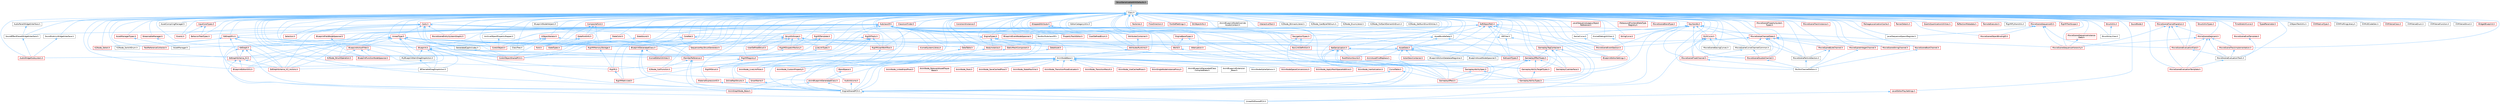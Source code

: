 digraph "StructSerializableWithDefaults.h"
{
 // INTERACTIVE_SVG=YES
 // LATEX_PDF_SIZE
  bgcolor="transparent";
  edge [fontname=Helvetica,fontsize=10,labelfontname=Helvetica,labelfontsize=10];
  node [fontname=Helvetica,fontsize=10,shape=box,height=0.2,width=0.4];
  Node1 [id="Node000001",label="StructSerializableWithDefaults.h",height=0.2,width=0.4,color="gray40", fillcolor="grey60", style="filled", fontcolor="black",tooltip=" "];
  Node1 -> Node2 [id="edge1_Node000001_Node000002",dir="back",color="steelblue1",style="solid",tooltip=" "];
  Node2 [id="Node000002",label="Class.h",height=0.2,width=0.4,color="grey40", fillcolor="white", style="filled",URL="$d4/d05/Class_8h.html",tooltip=" "];
  Node2 -> Node3 [id="edge2_Node000002_Node000003",dir="back",color="steelblue1",style="solid",tooltip=" "];
  Node3 [id="Node000003",label="ARFilter.h",height=0.2,width=0.4,color="grey40", fillcolor="white", style="filled",URL="$da/df2/ARFilter_8h.html",tooltip=" "];
  Node3 -> Node4 [id="edge3_Node000003_Node000004",dir="back",color="steelblue1",style="solid",tooltip=" "];
  Node4 [id="Node000004",label="KismetSystemLibrary.h",height=0.2,width=0.4,color="red", fillcolor="#FFF0F0", style="filled",URL="$da/d0f/KismetSystemLibrary_8h.html",tooltip=" "];
  Node3 -> Node10 [id="edge4_Node000003_Node000010",dir="back",color="steelblue1",style="solid",tooltip=" "];
  Node10 [id="Node000010",label="NoExportTypes.h",height=0.2,width=0.4,color="red", fillcolor="#FFF0F0", style="filled",URL="$d3/d21/NoExportTypes_8h.html",tooltip=" "];
  Node3 -> Node115 [id="edge5_Node000003_Node000115",dir="back",color="steelblue1",style="solid",tooltip=" "];
  Node115 [id="Node000115",label="UnrealEdSharedPCH.h",height=0.2,width=0.4,color="grey40", fillcolor="white", style="filled",URL="$d1/de6/UnrealEdSharedPCH_8h.html",tooltip=" "];
  Node2 -> Node116 [id="edge6_Node000002_Node000116",dir="back",color="steelblue1",style="solid",tooltip=" "];
  Node116 [id="Node000116",label="AnimNodeBase.h",height=0.2,width=0.4,color="grey40", fillcolor="white", style="filled",URL="$d9/dce/AnimNodeBase_8h.html",tooltip=" "];
  Node116 -> Node117 [id="edge7_Node000116_Node000117",dir="back",color="steelblue1",style="solid",tooltip=" "];
  Node117 [id="Node000117",label="AnimBlueprintExtension\l_Base.h",height=0.2,width=0.4,color="grey40", fillcolor="white", style="filled",URL="$d1/d73/AnimBlueprintExtension__Base_8h.html",tooltip=" "];
  Node116 -> Node118 [id="edge8_Node000116_Node000118",dir="back",color="steelblue1",style="solid",tooltip=" "];
  Node118 [id="Node000118",label="AnimBlueprintGeneratedClass.h",height=0.2,width=0.4,color="red", fillcolor="#FFF0F0", style="filled",URL="$dc/d81/AnimBlueprintGeneratedClass_8h.html",tooltip=" "];
  Node118 -> Node120 [id="edge9_Node000118_Node000120",dir="back",color="steelblue1",style="solid",tooltip=" "];
  Node120 [id="Node000120",label="AnimGraphNode_Base.h",height=0.2,width=0.4,color="red", fillcolor="#FFF0F0", style="filled",URL="$d0/dfb/AnimGraphNode__Base_8h.html",tooltip=" "];
  Node118 -> Node212 [id="edge10_Node000118_Node000212",dir="back",color="steelblue1",style="solid",tooltip=" "];
  Node212 [id="Node000212",label="EngineSharedPCH.h",height=0.2,width=0.4,color="grey40", fillcolor="white", style="filled",URL="$dc/dbb/EngineSharedPCH_8h.html",tooltip=" "];
  Node212 -> Node115 [id="edge11_Node000212_Node000115",dir="back",color="steelblue1",style="solid",tooltip=" "];
  Node116 -> Node120 [id="edge12_Node000116_Node000120",dir="back",color="steelblue1",style="solid",tooltip=" "];
  Node116 -> Node213 [id="edge13_Node000116_Node000213",dir="back",color="steelblue1",style="solid",tooltip=" "];
  Node213 [id="Node000213",label="AnimNodeAlphaOptions.h",height=0.2,width=0.4,color="grey40", fillcolor="white", style="filled",URL="$df/d96/AnimNodeAlphaOptions_8h.html",tooltip=" "];
  Node116 -> Node214 [id="edge14_Node000116_Node000214",dir="back",color="steelblue1",style="solid",tooltip=" "];
  Node214 [id="Node000214",label="AnimNodeSpaceConversions.h",height=0.2,width=0.4,color="red", fillcolor="#FFF0F0", style="filled",URL="$da/d0a/AnimNodeSpaceConversions_8h.html",tooltip=" "];
  Node116 -> Node215 [id="edge15_Node000116_Node000215",dir="back",color="steelblue1",style="solid",tooltip=" "];
  Node215 [id="Node000215",label="AnimNode_ApplyMeshSpaceAdditive.h",height=0.2,width=0.4,color="red", fillcolor="#FFF0F0", style="filled",URL="$d9/d6b/AnimNode__ApplyMeshSpaceAdditive_8h.html",tooltip=" "];
  Node116 -> Node216 [id="edge16_Node000116_Node000216",dir="back",color="steelblue1",style="solid",tooltip=" "];
  Node216 [id="Node000216",label="AnimNode_CustomProperty.h",height=0.2,width=0.4,color="red", fillcolor="#FFF0F0", style="filled",URL="$d3/ddc/AnimNode__CustomProperty_8h.html",tooltip=" "];
  Node116 -> Node220 [id="edge17_Node000116_Node000220",dir="back",color="steelblue1",style="solid",tooltip=" "];
  Node220 [id="Node000220",label="AnimNode_Inertialization.h",height=0.2,width=0.4,color="red", fillcolor="#FFF0F0", style="filled",URL="$d8/d62/AnimNode__Inertialization_8h.html",tooltip=" "];
  Node116 -> Node222 [id="edge18_Node000116_Node000222",dir="back",color="steelblue1",style="solid",tooltip=" "];
  Node222 [id="Node000222",label="AnimNode_LinkedInputPose.h",height=0.2,width=0.4,color="red", fillcolor="#FFF0F0", style="filled",URL="$d3/d07/AnimNode__LinkedInputPose_8h.html",tooltip=" "];
  Node116 -> Node223 [id="edge19_Node000116_Node000223",dir="back",color="steelblue1",style="solid",tooltip=" "];
  Node223 [id="Node000223",label="AnimNode_LiveLinkPose.h",height=0.2,width=0.4,color="red", fillcolor="#FFF0F0", style="filled",URL="$df/d09/AnimNode__LiveLinkPose_8h.html",tooltip=" "];
  Node116 -> Node225 [id="edge20_Node000116_Node000225",dir="back",color="steelblue1",style="solid",tooltip=" "];
  Node225 [id="Node000225",label="AnimNode_RelevantAssetPlayer\lBase.h",height=0.2,width=0.4,color="red", fillcolor="#FFF0F0", style="filled",URL="$d5/d02/AnimNode__RelevantAssetPlayerBase_8h.html",tooltip=" "];
  Node116 -> Node228 [id="edge21_Node000116_Node000228",dir="back",color="steelblue1",style="solid",tooltip=" "];
  Node228 [id="Node000228",label="AnimNode_Root.h",height=0.2,width=0.4,color="red", fillcolor="#FFF0F0", style="filled",URL="$d3/d2c/AnimNode__Root_8h.html",tooltip=" "];
  Node116 -> Node230 [id="edge22_Node000116_Node000230",dir="back",color="steelblue1",style="solid",tooltip=" "];
  Node230 [id="Node000230",label="AnimNode_SaveCachedPose.h",height=0.2,width=0.4,color="red", fillcolor="#FFF0F0", style="filled",URL="$d8/d46/AnimNode__SaveCachedPose_8h.html",tooltip=" "];
  Node116 -> Node231 [id="edge23_Node000116_Node000231",dir="back",color="steelblue1",style="solid",tooltip=" "];
  Node231 [id="Node000231",label="AnimNode_StateMachine.h",height=0.2,width=0.4,color="red", fillcolor="#FFF0F0", style="filled",URL="$df/d8f/AnimNode__StateMachine_8h.html",tooltip=" "];
  Node116 -> Node232 [id="edge24_Node000116_Node000232",dir="back",color="steelblue1",style="solid",tooltip=" "];
  Node232 [id="Node000232",label="AnimNode_TransitionPoseEvaluator.h",height=0.2,width=0.4,color="red", fillcolor="#FFF0F0", style="filled",URL="$db/df6/AnimNode__TransitionPoseEvaluator_8h.html",tooltip=" "];
  Node116 -> Node233 [id="edge25_Node000116_Node000233",dir="back",color="steelblue1",style="solid",tooltip=" "];
  Node233 [id="Node000233",label="AnimNode_TransitionResult.h",height=0.2,width=0.4,color="red", fillcolor="#FFF0F0", style="filled",URL="$d7/d1b/AnimNode__TransitionResult_8h.html",tooltip=" "];
  Node116 -> Node234 [id="edge26_Node000116_Node000234",dir="back",color="steelblue1",style="solid",tooltip=" "];
  Node234 [id="Node000234",label="AnimNode_UseCachedPose.h",height=0.2,width=0.4,color="red", fillcolor="#FFF0F0", style="filled",URL="$de/d6a/AnimNode__UseCachedPose_8h.html",tooltip=" "];
  Node116 -> Node235 [id="edge27_Node000116_Node000235",dir="back",color="steelblue1",style="solid",tooltip=" "];
  Node235 [id="Node000235",label="AnimSingleNodeInstanceProxy.h",height=0.2,width=0.4,color="red", fillcolor="#FFF0F0", style="filled",URL="$dc/de5/AnimSingleNodeInstanceProxy_8h.html",tooltip=" "];
  Node116 -> Node237 [id="edge28_Node000116_Node000237",dir="back",color="steelblue1",style="solid",tooltip=" "];
  Node237 [id="Node000237",label="BlendSpace.h",height=0.2,width=0.4,color="red", fillcolor="#FFF0F0", style="filled",URL="$d7/d9b/BlendSpace_8h.html",tooltip=" "];
  Node237 -> Node118 [id="edge29_Node000237_Node000118",dir="back",color="steelblue1",style="solid",tooltip=" "];
  Node116 -> Node212 [id="edge30_Node000116_Node000212",dir="back",color="steelblue1",style="solid",tooltip=" "];
  Node116 -> Node242 [id="edge31_Node000116_Node000242",dir="back",color="steelblue1",style="solid",tooltip=" "];
  Node242 [id="Node000242",label="IAnimBlueprintGeneratedClass\lCompiledData.h",height=0.2,width=0.4,color="grey40", fillcolor="white", style="filled",URL="$d6/de8/IAnimBlueprintGeneratedClassCompiledData_8h.html",tooltip=" "];
  Node2 -> Node243 [id="edge32_Node000002_Node000243",dir="back",color="steelblue1",style="solid",tooltip=" "];
  Node243 [id="Node000243",label="ArchiveObjectPropertyMapper.h",height=0.2,width=0.4,color="grey40", fillcolor="white", style="filled",URL="$dc/d9a/ArchiveObjectPropertyMapper_8h.html",tooltip=" "];
  Node243 -> Node244 [id="edge33_Node000243_Node000244",dir="back",color="steelblue1",style="solid",tooltip=" "];
  Node244 [id="Node000244",label="CoreUObject.h",height=0.2,width=0.4,color="red", fillcolor="#FFF0F0", style="filled",URL="$d0/ded/CoreUObject_8h.html",tooltip=" "];
  Node2 -> Node250 [id="edge34_Node000002_Node000250",dir="back",color="steelblue1",style="solid",tooltip=" "];
  Node250 [id="Node000250",label="AssetBundleData.h",height=0.2,width=0.4,color="grey40", fillcolor="white", style="filled",URL="$df/d47/AssetBundleData_8h.html",tooltip=" "];
  Node250 -> Node251 [id="edge35_Node000250_Node000251",dir="back",color="steelblue1",style="solid",tooltip=" "];
  Node251 [id="Node000251",label="AssetData.h",height=0.2,width=0.4,color="red", fillcolor="#FFF0F0", style="filled",URL="$d9/d19/AssetData_8h.html",tooltip=" "];
  Node251 -> Node252 [id="edge36_Node000251_Node000252",dir="back",color="steelblue1",style="solid",tooltip=" "];
  Node252 [id="Node000252",label="ActorDescContainer.h",height=0.2,width=0.4,color="red", fillcolor="#FFF0F0", style="filled",URL="$de/df0/ActorDescContainer_8h.html",tooltip=" "];
  Node251 -> Node276 [id="edge37_Node000251_Node000276",dir="back",color="steelblue1",style="solid",tooltip=" "];
  Node276 [id="Node000276",label="AnimAssetFindReplace.h",height=0.2,width=0.4,color="red", fillcolor="#FFF0F0", style="filled",URL="$d2/d3f/AnimAssetFindReplace_8h.html",tooltip=" "];
  Node251 -> Node309 [id="edge38_Node000251_Node000309",dir="back",color="steelblue1",style="solid",tooltip=" "];
  Node309 [id="Node000309",label="AudioWidgetSubsystem.h",height=0.2,width=0.4,color="red", fillcolor="#FFF0F0", style="filled",URL="$de/d1b/AudioWidgetSubsystem_8h.html",tooltip=" "];
  Node251 -> Node311 [id="edge39_Node000251_Node000311",dir="back",color="steelblue1",style="solid",tooltip=" "];
  Node311 [id="Node000311",label="BlueprintActionDatabaseRegistrar.h",height=0.2,width=0.4,color="grey40", fillcolor="white", style="filled",URL="$d5/d5d/BlueprintActionDatabaseRegistrar_8h.html",tooltip=" "];
  Node251 -> Node312 [id="edge40_Node000251_Node000312",dir="back",color="steelblue1",style="solid",tooltip=" "];
  Node312 [id="Node000312",label="BlueprintAssetNodeSpawner.h",height=0.2,width=0.4,color="grey40", fillcolor="white", style="filled",URL="$d2/d56/BlueprintAssetNodeSpawner_8h.html",tooltip=" "];
  Node251 -> Node470 [id="edge41_Node000251_Node000470",dir="back",color="steelblue1",style="solid",tooltip=" "];
  Node470 [id="Node000470",label="EdGraphSchema_K2.h",height=0.2,width=0.4,color="red", fillcolor="#FFF0F0", style="filled",URL="$d0/dcf/EdGraphSchema__K2_8h.html",tooltip=" "];
  Node470 -> Node473 [id="edge42_Node000470_Node000473",dir="back",color="steelblue1",style="solid",tooltip=" "];
  Node473 [id="Node000473",label="BlueprintEditorUtils.h",height=0.2,width=0.4,color="red", fillcolor="#FFF0F0", style="filled",URL="$d7/d3d/BlueprintEditorUtils_8h.html",tooltip=" "];
  Node470 -> Node477 [id="edge43_Node000470_Node000477",dir="back",color="steelblue1",style="solid",tooltip=" "];
  Node477 [id="Node000477",label="EdGraphSchema_K2_Actions.h",height=0.2,width=0.4,color="red", fillcolor="#FFF0F0", style="filled",URL="$d8/d9c/EdGraphSchema__K2__Actions_8h.html",tooltip=" "];
  Node470 -> Node115 [id="edge44_Node000470_Node000115",dir="back",color="steelblue1",style="solid",tooltip=" "];
  Node251 -> Node212 [id="edge45_Node000251_Node000212",dir="back",color="steelblue1",style="solid",tooltip=" "];
  Node251 -> Node10 [id="edge46_Node000251_Node000010",dir="back",color="steelblue1",style="solid",tooltip=" "];
  Node250 -> Node878 [id="edge47_Node000250_Node000878",dir="back",color="steelblue1",style="solid",tooltip=" "];
  Node878 [id="Node000878",label="AssetManager.h",height=0.2,width=0.4,color="grey40", fillcolor="white", style="filled",URL="$d6/d7d/AssetManager_8h.html",tooltip=" "];
  Node250 -> Node879 [id="edge48_Node000250_Node000879",dir="back",color="steelblue1",style="solid",tooltip=" "];
  Node879 [id="Node000879",label="DataAsset.h",height=0.2,width=0.4,color="red", fillcolor="#FFF0F0", style="filled",URL="$dd/d05/DataAsset_8h.html",tooltip=" "];
  Node879 -> Node212 [id="edge49_Node000879_Node000212",dir="back",color="steelblue1",style="solid",tooltip=" "];
  Node250 -> Node10 [id="edge50_Node000250_Node000010",dir="back",color="steelblue1",style="solid",tooltip=" "];
  Node2 -> Node948 [id="edge51_Node000002_Node000948",dir="back",color="steelblue1",style="solid",tooltip=" "];
  Node948 [id="Node000948",label="AssetCompilingManager.h",height=0.2,width=0.4,color="grey40", fillcolor="white", style="filled",URL="$d2/d23/AssetCompilingManager_8h.html",tooltip=" "];
  Node2 -> Node251 [id="edge52_Node000002_Node000251",dir="back",color="steelblue1",style="solid",tooltip=" "];
  Node2 -> Node949 [id="edge53_Node000002_Node000949",dir="back",color="steelblue1",style="solid",tooltip=" "];
  Node949 [id="Node000949",label="AssetManagerTypes.h",height=0.2,width=0.4,color="red", fillcolor="#FFF0F0", style="filled",URL="$d6/d98/AssetManagerTypes_8h.html",tooltip=" "];
  Node949 -> Node878 [id="edge54_Node000949_Node000878",dir="back",color="steelblue1",style="solid",tooltip=" "];
  Node2 -> Node951 [id="edge55_Node000002_Node000951",dir="back",color="steelblue1",style="solid",tooltip=" "];
  Node951 [id="Node000951",label="Attenuation.h",height=0.2,width=0.4,color="red", fillcolor="#FFF0F0", style="filled",URL="$d3/d18/Attenuation_8h.html",tooltip=" "];
  Node2 -> Node981 [id="edge56_Node000002_Node000981",dir="back",color="steelblue1",style="solid",tooltip=" "];
  Node981 [id="Node000981",label="AttributesContainer.h",height=0.2,width=0.4,color="red", fillcolor="#FFF0F0", style="filled",URL="$d7/db7/AttributesContainer_8h.html",tooltip=" "];
  Node981 -> Node982 [id="edge57_Node000981_Node000982",dir="back",color="steelblue1",style="solid",tooltip=" "];
  Node982 [id="Node000982",label="AttributesRuntime.h",height=0.2,width=0.4,color="red", fillcolor="#FFF0F0", style="filled",URL="$dc/dc1/AttributesRuntime_8h.html",tooltip=" "];
  Node982 -> Node116 [id="edge58_Node000982_Node000116",dir="back",color="steelblue1",style="solid",tooltip=" "];
  Node2 -> Node982 [id="edge59_Node000002_Node000982",dir="back",color="steelblue1",style="solid",tooltip=" "];
  Node2 -> Node1018 [id="edge60_Node000002_Node001018",dir="back",color="steelblue1",style="solid",tooltip=" "];
  Node1018 [id="Node001018",label="AudioPanelWidgetInterface.h",height=0.2,width=0.4,color="grey40", fillcolor="white", style="filled",URL="$da/d52/AudioPanelWidgetInterface_8h.html",tooltip=" "];
  Node1018 -> Node1019 [id="edge61_Node001018_Node001019",dir="back",color="steelblue1",style="solid",tooltip=" "];
  Node1019 [id="Node001019",label="SoundEffectPresetWidgetInterface.h",height=0.2,width=0.4,color="grey40", fillcolor="white", style="filled",URL="$dc/d31/SoundEffectPresetWidgetInterface_8h.html",tooltip=" "];
  Node1019 -> Node309 [id="edge62_Node001019_Node000309",dir="back",color="steelblue1",style="solid",tooltip=" "];
  Node2 -> Node1020 [id="edge63_Node000002_Node001020",dir="back",color="steelblue1",style="solid",tooltip=" "];
  Node1020 [id="Node001020",label="AudioVolume.h",height=0.2,width=0.4,color="red", fillcolor="#FFF0F0", style="filled",URL="$dd/dbb/AudioVolume_8h.html",tooltip=" "];
  Node1020 -> Node212 [id="edge64_Node001020_Node000212",dir="back",color="steelblue1",style="solid",tooltip=" "];
  Node2 -> Node309 [id="edge65_Node000002_Node000309",dir="back",color="steelblue1",style="solid",tooltip=" "];
  Node2 -> Node323 [id="edge66_Node000002_Node000323",dir="back",color="steelblue1",style="solid",tooltip=" "];
  Node323 [id="Node000323",label="BPVariableDragDropAction.h",height=0.2,width=0.4,color="grey40", fillcolor="white", style="filled",URL="$dd/d23/BPVariableDragDropAction_8h.html",tooltip=" "];
  Node2 -> Node1043 [id="edge67_Node000002_Node001043",dir="back",color="steelblue1",style="solid",tooltip=" "];
  Node1043 [id="Node001043",label="BehaviorTreeTypes.h",height=0.2,width=0.4,color="red", fillcolor="#FFF0F0", style="filled",URL="$db/d7c/BehaviorTreeTypes_8h.html",tooltip=" "];
  Node2 -> Node1110 [id="edge68_Node000002_Node001110",dir="back",color="steelblue1",style="solid",tooltip=" "];
  Node1110 [id="Node001110",label="Blueprint.h",height=0.2,width=0.4,color="red", fillcolor="#FFF0F0", style="filled",URL="$d8/d4d/Blueprint_8h.html",tooltip=" "];
  Node1110 -> Node323 [id="edge69_Node001110_Node000323",dir="back",color="steelblue1",style="solid",tooltip=" "];
  Node1110 -> Node656 [id="edge70_Node001110_Node000656",dir="back",color="steelblue1",style="solid",tooltip=" "];
  Node656 [id="Node000656",label="BlueprintEditorSettings.h",height=0.2,width=0.4,color="red", fillcolor="#FFF0F0", style="filled",URL="$d4/dbc/BlueprintEditorSettings_8h.html",tooltip=" "];
  Node1110 -> Node473 [id="edge71_Node001110_Node000473",dir="back",color="steelblue1",style="solid",tooltip=" "];
  Node1110 -> Node477 [id="edge72_Node001110_Node000477",dir="back",color="steelblue1",style="solid",tooltip=" "];
  Node1110 -> Node212 [id="edge73_Node001110_Node000212",dir="back",color="steelblue1",style="solid",tooltip=" "];
  Node1110 -> Node1190 [id="edge74_Node001110_Node001190",dir="back",color="steelblue1",style="solid",tooltip=" "];
  Node1190 [id="Node001190",label="KismetEditorUtilities.h",height=0.2,width=0.4,color="red", fillcolor="#FFF0F0", style="filled",URL="$d4/d72/KismetEditorUtilities_8h.html",tooltip=" "];
  Node1110 -> Node1194 [id="edge75_Node001110_Node001194",dir="back",color="steelblue1",style="solid",tooltip=" "];
  Node1194 [id="Node001194",label="MemberReference.h",height=0.2,width=0.4,color="red", fillcolor="#FFF0F0", style="filled",URL="$dc/d3d/MemberReference_8h.html",tooltip=" "];
  Node1194 -> Node120 [id="edge76_Node001194_Node000120",dir="back",color="steelblue1",style="solid",tooltip=" "];
  Node1194 -> Node212 [id="edge77_Node001194_Node000212",dir="back",color="steelblue1",style="solid",tooltip=" "];
  Node1194 -> Node357 [id="edge78_Node001194_Node000357",dir="back",color="steelblue1",style="solid",tooltip=" "];
  Node357 [id="Node000357",label="K2Node_CallFunction.h",height=0.2,width=0.4,color="red", fillcolor="#FFF0F0", style="filled",URL="$d5/d5f/K2Node__CallFunction_8h.html",tooltip=" "];
  Node1110 -> Node327 [id="edge79_Node001110_Node000327",dir="back",color="steelblue1",style="solid",tooltip=" "];
  Node327 [id="Node000327",label="MyBlueprintItemDragDropAction.h",height=0.2,width=0.4,color="grey40", fillcolor="white", style="filled",URL="$da/d11/MyBlueprintItemDragDropAction_8h.html",tooltip=" "];
  Node327 -> Node323 [id="edge80_Node000327_Node000323",dir="back",color="steelblue1",style="solid",tooltip=" "];
  Node2 -> Node311 [id="edge81_Node000002_Node000311",dir="back",color="steelblue1",style="solid",tooltip=" "];
  Node2 -> Node1217 [id="edge82_Node000002_Node001217",dir="back",color="steelblue1",style="solid",tooltip=" "];
  Node1217 [id="Node001217",label="BlueprintActionFilter.h",height=0.2,width=0.4,color="red", fillcolor="#FFF0F0", style="filled",URL="$d5/d2a/BlueprintActionFilter_8h.html",tooltip=" "];
  Node1217 -> Node1136 [id="edge83_Node001217_Node001136",dir="back",color="steelblue1",style="solid",tooltip=" "];
  Node1136 [id="Node001136",label="BlueprintFunctionNodeSpawner.h",height=0.2,width=0.4,color="red", fillcolor="#FFF0F0", style="filled",URL="$d0/d59/BlueprintFunctionNodeSpawner_8h.html",tooltip=" "];
  Node1217 -> Node357 [id="edge84_Node001217_Node000357",dir="back",color="steelblue1",style="solid",tooltip=" "];
  Node1217 -> Node1181 [id="edge85_Node001217_Node001181",dir="back",color="steelblue1",style="solid",tooltip=" "];
  Node1181 [id="Node001181",label="K2Node_StructOperation.h",height=0.2,width=0.4,color="red", fillcolor="#FFF0F0", style="filled",URL="$d1/d1c/K2Node__StructOperation_8h.html",tooltip=" "];
  Node2 -> Node312 [id="edge86_Node000002_Node000312",dir="back",color="steelblue1",style="solid",tooltip=" "];
  Node2 -> Node656 [id="edge87_Node000002_Node000656",dir="back",color="steelblue1",style="solid",tooltip=" "];
  Node2 -> Node473 [id="edge88_Node000002_Node000473",dir="back",color="steelblue1",style="solid",tooltip=" "];
  Node2 -> Node390 [id="edge89_Node000002_Node000390",dir="back",color="steelblue1",style="solid",tooltip=" "];
  Node390 [id="Node000390",label="BlueprintEventNodeSpawner.h",height=0.2,width=0.4,color="red", fillcolor="#FFF0F0", style="filled",URL="$d4/dd3/BlueprintEventNodeSpawner_8h.html",tooltip=" "];
  Node2 -> Node1135 [id="edge90_Node000002_Node001135",dir="back",color="steelblue1",style="solid",tooltip=" "];
  Node1135 [id="Node001135",label="BlueprintFieldNodeSpawner.h",height=0.2,width=0.4,color="red", fillcolor="#FFF0F0", style="filled",URL="$da/d70/BlueprintFieldNodeSpawner_8h.html",tooltip=" "];
  Node1135 -> Node1136 [id="edge91_Node001135_Node001136",dir="back",color="steelblue1",style="solid",tooltip=" "];
  Node2 -> Node1136 [id="edge92_Node000002_Node001136",dir="back",color="steelblue1",style="solid",tooltip=" "];
  Node2 -> Node1222 [id="edge93_Node000002_Node001222",dir="back",color="steelblue1",style="solid",tooltip=" "];
  Node1222 [id="Node001222",label="BlueprintGeneratedClass.h",height=0.2,width=0.4,color="red", fillcolor="#FFF0F0", style="filled",URL="$d6/d77/BlueprintGeneratedClass_8h.html",tooltip=" "];
  Node1222 -> Node118 [id="edge94_Node001222_Node000118",dir="back",color="steelblue1",style="solid",tooltip=" "];
  Node1222 -> Node212 [id="edge95_Node001222_Node000212",dir="back",color="steelblue1",style="solid",tooltip=" "];
  Node1222 -> Node1190 [id="edge96_Node001222_Node001190",dir="back",color="steelblue1",style="solid",tooltip=" "];
  Node2 -> Node1225 [id="edge97_Node000002_Node001225",dir="back",color="steelblue1",style="solid",tooltip=" "];
  Node1225 [id="Node001225",label="BlueprintNodeHelpers.h",height=0.2,width=0.4,color="grey40", fillcolor="white", style="filled",URL="$df/d9b/BlueprintNodeHelpers_8h.html",tooltip=" "];
  Node2 -> Node1226 [id="edge98_Node000002_Node001226",dir="back",color="steelblue1",style="solid",tooltip=" "];
  Node1226 [id="Node001226",label="BodyInstance.h",height=0.2,width=0.4,color="red", fillcolor="#FFF0F0", style="filled",URL="$d3/d42/BodyInstance_8h.html",tooltip=" "];
  Node1226 -> Node212 [id="edge99_Node001226_Node000212",dir="back",color="steelblue1",style="solid",tooltip=" "];
  Node2 -> Node1198 [id="edge100_Node000002_Node001198",dir="back",color="steelblue1",style="solid",tooltip=" "];
  Node1198 [id="Node001198",label="BuiltInChannelEditors.h",height=0.2,width=0.4,color="grey40", fillcolor="white", style="filled",URL="$df/daf/BuiltInChannelEditors_8h.html",tooltip=" "];
  Node2 -> Node1517 [id="edge101_Node000002_Node001517",dir="back",color="steelblue1",style="solid",tooltip=" "];
  Node1517 [id="Node001517",label="Casts.h",height=0.2,width=0.4,color="red", fillcolor="#FFF0F0", style="filled",URL="$d4/d55/Casts_8h.html",tooltip=" "];
  Node1517 -> Node244 [id="edge102_Node001517_Node000244",dir="back",color="steelblue1",style="solid",tooltip=" "];
  Node1517 -> Node1525 [id="edge103_Node001517_Node001525",dir="back",color="steelblue1",style="solid",tooltip=" "];
  Node1525 [id="Node001525",label="CoreUObjectSharedPCH.h",height=0.2,width=0.4,color="red", fillcolor="#FFF0F0", style="filled",URL="$de/d2f/CoreUObjectSharedPCH_8h.html",tooltip=" "];
  Node1517 -> Node1527 [id="edge104_Node001517_Node001527",dir="back",color="steelblue1",style="solid",tooltip=" "];
  Node1527 [id="Node001527",label="EdGraph.h",height=0.2,width=0.4,color="red", fillcolor="#FFF0F0", style="filled",URL="$dd/dae/EdGraph_8h.html",tooltip=" "];
  Node1527 -> Node473 [id="edge105_Node001527_Node000473",dir="back",color="steelblue1",style="solid",tooltip=" "];
  Node1527 -> Node470 [id="edge106_Node001527_Node000470",dir="back",color="steelblue1",style="solid",tooltip=" "];
  Node1527 -> Node477 [id="edge107_Node001527_Node000477",dir="back",color="steelblue1",style="solid",tooltip=" "];
  Node1527 -> Node212 [id="edge108_Node001527_Node000212",dir="back",color="steelblue1",style="solid",tooltip=" "];
  Node1517 -> Node1543 [id="edge109_Node001517_Node001543",dir="back",color="steelblue1",style="solid",tooltip=" "];
  Node1543 [id="Node001543",label="EdGraphPin.h",height=0.2,width=0.4,color="red", fillcolor="#FFF0F0", style="filled",URL="$da/d52/EdGraphPin_8h.html",tooltip=" "];
  Node1543 -> Node1110 [id="edge110_Node001543_Node001110",dir="back",color="steelblue1",style="solid",tooltip=" "];
  Node1543 -> Node1222 [id="edge111_Node001543_Node001222",dir="back",color="steelblue1",style="solid",tooltip=" "];
  Node1543 -> Node470 [id="edge112_Node001543_Node000470",dir="back",color="steelblue1",style="solid",tooltip=" "];
  Node1543 -> Node477 [id="edge113_Node001543_Node000477",dir="back",color="steelblue1",style="solid",tooltip=" "];
  Node1543 -> Node212 [id="edge114_Node001543_Node000212",dir="back",color="steelblue1",style="solid",tooltip=" "];
  Node1543 -> Node1177 [id="edge115_Node001543_Node001177",dir="back",color="steelblue1",style="solid",tooltip=" "];
  Node1177 [id="Node001177",label="K2Node_Select.h",height=0.2,width=0.4,color="red", fillcolor="#FFF0F0", style="filled",URL="$d2/de5/K2Node__Select_8h.html",tooltip=" "];
  Node1543 -> Node411 [id="edge116_Node001543_Node000411",dir="back",color="steelblue1",style="solid",tooltip=" "];
  Node411 [id="Node000411",label="K2Node_SwitchEnum.h",height=0.2,width=0.4,color="grey40", fillcolor="white", style="filled",URL="$d1/df5/K2Node__SwitchEnum_8h.html",tooltip=" "];
  Node1517 -> Node477 [id="edge117_Node001517_Node000477",dir="back",color="steelblue1",style="solid",tooltip=" "];
  Node1517 -> Node3440 [id="edge118_Node001517_Node003440",dir="back",color="steelblue1",style="solid",tooltip=" "];
  Node3440 [id="Node003440",label="LiveLinkTypes.h",height=0.2,width=0.4,color="red", fillcolor="#FFF0F0", style="filled",URL="$d2/d4c/LiveLinkTypes_8h.html",tooltip=" "];
  Node3440 -> Node223 [id="edge119_Node003440_Node000223",dir="back",color="steelblue1",style="solid",tooltip=" "];
  Node1517 -> Node3480 [id="edge120_Node001517_Node003480",dir="back",color="steelblue1",style="solid",tooltip=" "];
  Node3480 [id="Node003480",label="MovieSceneEntitySystemGraphs.h",height=0.2,width=0.4,color="red", fillcolor="#FFF0F0", style="filled",URL="$dd/ded/MovieSceneEntitySystemGraphs_8h.html",tooltip=" "];
  Node1517 -> Node2841 [id="edge121_Node001517_Node002841",dir="back",color="steelblue1",style="solid",tooltip=" "];
  Node2841 [id="Node002841",label="RigVMMemoryStorage.h",height=0.2,width=0.4,color="red", fillcolor="#FFF0F0", style="filled",URL="$d1/dd5/RigVMMemoryStorage_8h.html",tooltip=" "];
  Node2841 -> Node528 [id="edge122_Node002841_Node000528",dir="back",color="steelblue1",style="solid",tooltip=" "];
  Node528 [id="Node000528",label="RigVM.h",height=0.2,width=0.4,color="red", fillcolor="#FFF0F0", style="filled",URL="$d0/d5e/RigVM_8h.html",tooltip=" "];
  Node528 -> Node578 [id="edge123_Node000528_Node000578",dir="back",color="steelblue1",style="solid",tooltip=" "];
  Node578 [id="Node000578",label="RigVMNativized.h",height=0.2,width=0.4,color="red", fillcolor="#FFF0F0", style="filled",URL="$df/d99/RigVMNativized_8h.html",tooltip=" "];
  Node1517 -> Node3483 [id="edge124_Node001517_Node003483",dir="back",color="steelblue1",style="solid",tooltip=" "];
  Node3483 [id="Node003483",label="RigVMUserWorkflow.h",height=0.2,width=0.4,color="red", fillcolor="#FFF0F0", style="filled",URL="$dd/dd0/RigVMUserWorkflow_8h.html",tooltip=" "];
  Node3483 -> Node602 [id="edge125_Node003483_Node000602",dir="back",color="steelblue1",style="solid",tooltip=" "];
  Node602 [id="Node000602",label="RigVMStruct.h",height=0.2,width=0.4,color="red", fillcolor="#FFF0F0", style="filled",URL="$de/dfb/RigVMStruct_8h.html",tooltip=" "];
  Node1517 -> Node2392 [id="edge126_Node001517_Node002392",dir="back",color="steelblue1",style="solid",tooltip=" "];
  Node2392 [id="Node002392",label="Selection.h",height=0.2,width=0.4,color="red", fillcolor="#FFF0F0", style="filled",URL="$d9/d60/Editor_2UnrealEd_2Public_2Selection_8h.html",tooltip=" "];
  Node1517 -> Node3277 [id="edge127_Node001517_Node003277",dir="back",color="steelblue1",style="solid",tooltip=" "];
  Node3277 [id="Node003277",label="SequencerKeyStructGenerator.h",height=0.2,width=0.4,color="red", fillcolor="#FFF0F0", style="filled",URL="$d1/df1/SequencerKeyStructGenerator_8h.html",tooltip=" "];
  Node1517 -> Node3604 [id="edge128_Node001517_Node003604",dir="back",color="steelblue1",style="solid",tooltip=" "];
  Node3604 [id="Node003604",label="StreamableManager.h",height=0.2,width=0.4,color="red", fillcolor="#FFF0F0", style="filled",URL="$d2/dd8/StreamableManager_8h.html",tooltip=" "];
  Node3604 -> Node878 [id="edge129_Node003604_Node000878",dir="back",color="steelblue1",style="solid",tooltip=" "];
  Node1517 -> Node3609 [id="edge130_Node001517_Node003609",dir="back",color="steelblue1",style="solid",tooltip=" "];
  Node3609 [id="Node003609",label="StructOnScope.h",height=0.2,width=0.4,color="red", fillcolor="#FFF0F0", style="filled",URL="$df/dbd/StructOnScope_8h.html",tooltip=" "];
  Node3609 -> Node982 [id="edge131_Node003609_Node000982",dir="back",color="steelblue1",style="solid",tooltip=" "];
  Node3609 -> Node244 [id="edge132_Node003609_Node000244",dir="back",color="steelblue1",style="solid",tooltip=" "];
  Node3609 -> Node1525 [id="edge133_Node003609_Node001525",dir="back",color="steelblue1",style="solid",tooltip=" "];
  Node3609 -> Node3440 [id="edge134_Node003609_Node003440",dir="back",color="steelblue1",style="solid",tooltip=" "];
  Node3609 -> Node2168 [id="edge135_Node003609_Node002168",dir="back",color="steelblue1",style="solid",tooltip=" "];
  Node2168 [id="Node002168",label="MovieSceneEventSection.h",height=0.2,width=0.4,color="red", fillcolor="#FFF0F0", style="filled",URL="$d6/dc4/MovieSceneEventSection_8h.html",tooltip=" "];
  Node3609 -> Node1979 [id="edge136_Node003609_Node001979",dir="back",color="steelblue1",style="solid",tooltip=" "];
  Node1979 [id="Node001979",label="RigVMDispatchFactory.h",height=0.2,width=0.4,color="red", fillcolor="#FFF0F0", style="filled",URL="$de/d6b/RigVMDispatchFactory_8h.html",tooltip=" "];
  Node1979 -> Node1990 [id="edge137_Node001979_Node001990",dir="back",color="steelblue1",style="solid",tooltip=" "];
  Node1990 [id="Node001990",label="RigVMRegistry.h",height=0.2,width=0.4,color="red", fillcolor="#FFF0F0", style="filled",URL="$dc/d40/RigVMRegistry_8h.html",tooltip=" "];
  Node1990 -> Node528 [id="edge138_Node001990_Node000528",dir="back",color="steelblue1",style="solid",tooltip=" "];
  Node1990 -> Node602 [id="edge139_Node001990_Node000602",dir="back",color="steelblue1",style="solid",tooltip=" "];
  Node3609 -> Node3483 [id="edge140_Node003609_Node003483",dir="back",color="steelblue1",style="solid",tooltip=" "];
  Node3609 -> Node3277 [id="edge141_Node003609_Node003277",dir="back",color="steelblue1",style="solid",tooltip=" "];
  Node3609 -> Node3618 [id="edge142_Node003609_Node003618",dir="back",color="steelblue1",style="solid",tooltip=" "];
  Node3618 [id="Node003618",label="UserDefinedStruct.h",height=0.2,width=0.4,color="red", fillcolor="#FFF0F0", style="filled",URL="$d7/d51/CoreUObject_2Public_2StructUtils_2UserDefinedStruct_8h.html",tooltip=" "];
  Node1517 -> Node2593 [id="edge143_Node001517_Node002593",dir="back",color="steelblue1",style="solid",tooltip=" "];
  Node2593 [id="Node002593",label="UnrealType.h",height=0.2,width=0.4,color="red", fillcolor="#FFF0F0", style="filled",URL="$d6/d2f/UnrealType_8h.html",tooltip=" "];
  Node2593 -> Node120 [id="edge144_Node002593_Node000120",dir="back",color="steelblue1",style="solid",tooltip=" "];
  Node2593 -> Node323 [id="edge145_Node002593_Node000323",dir="back",color="steelblue1",style="solid",tooltip=" "];
  Node2593 -> Node1217 [id="edge146_Node002593_Node001217",dir="back",color="steelblue1",style="solid",tooltip=" "];
  Node2593 -> Node473 [id="edge147_Node002593_Node000473",dir="back",color="steelblue1",style="solid",tooltip=" "];
  Node2593 -> Node1222 [id="edge148_Node002593_Node001222",dir="back",color="steelblue1",style="solid",tooltip=" "];
  Node2593 -> Node244 [id="edge149_Node002593_Node000244",dir="back",color="steelblue1",style="solid",tooltip=" "];
  Node2593 -> Node1525 [id="edge150_Node002593_Node001525",dir="back",color="steelblue1",style="solid",tooltip=" "];
  Node2593 -> Node2806 [id="edge151_Node002593_Node002806",dir="back",color="steelblue1",style="solid",tooltip=" "];
  Node2806 [id="Node002806",label="DataTable.h",height=0.2,width=0.4,color="red", fillcolor="#FFF0F0", style="filled",URL="$d3/dba/DataTable_8h.html",tooltip=" "];
  Node2806 -> Node212 [id="edge152_Node002806_Node000212",dir="back",color="steelblue1",style="solid",tooltip=" "];
  Node2593 -> Node477 [id="edge153_Node002593_Node000477",dir="back",color="steelblue1",style="solid",tooltip=" "];
  Node2593 -> Node2917 [id="edge154_Node002593_Node002917",dir="back",color="steelblue1",style="solid",tooltip=" "];
  Node2917 [id="Node002917",label="FastReferenceCollector.h",height=0.2,width=0.4,color="red", fillcolor="#FFF0F0", style="filled",URL="$dd/d44/FastReferenceCollector_8h.html",tooltip=" "];
  Node2593 -> Node2840 [id="edge155_Node002593_Node002840",dir="back",color="steelblue1",style="solid",tooltip=" "];
  Node2840 [id="Node002840",label="GeneratedCppIncludes.h",height=0.2,width=0.4,color="grey40", fillcolor="white", style="filled",URL="$d5/d24/GeneratedCppIncludes_8h.html",tooltip=" "];
  Node2840 -> Node1525 [id="edge156_Node002840_Node001525",dir="back",color="steelblue1",style="solid",tooltip=" "];
  Node2593 -> Node1181 [id="edge157_Node002593_Node001181",dir="back",color="steelblue1",style="solid",tooltip=" "];
  Node2593 -> Node4 [id="edge158_Node002593_Node000004",dir="back",color="steelblue1",style="solid",tooltip=" "];
  Node2593 -> Node1194 [id="edge159_Node002593_Node001194",dir="back",color="steelblue1",style="solid",tooltip=" "];
  Node2593 -> Node327 [id="edge160_Node002593_Node000327",dir="back",color="steelblue1",style="solid",tooltip=" "];
  Node2593 -> Node528 [id="edge161_Node002593_Node000528",dir="back",color="steelblue1",style="solid",tooltip=" "];
  Node2593 -> Node2841 [id="edge162_Node002593_Node002841",dir="back",color="steelblue1",style="solid",tooltip=" "];
  Node2593 -> Node3277 [id="edge163_Node002593_Node003277",dir="back",color="steelblue1",style="solid",tooltip=" "];
  Node2 -> Node3625 [id="edge164_Node000002_Node003625",dir="back",color="steelblue1",style="solid",tooltip=" "];
  Node3625 [id="Node003625",label="ClassIconFinder.h",height=0.2,width=0.4,color="red", fillcolor="#FFF0F0", style="filled",URL="$dc/d62/ClassIconFinder_8h.html",tooltip=" "];
  Node2 -> Node3626 [id="edge165_Node000002_Node003626",dir="back",color="steelblue1",style="solid",tooltip=" "];
  Node3626 [id="Node003626",label="ClassTree.h",height=0.2,width=0.4,color="grey40", fillcolor="white", style="filled",URL="$d4/d0e/ClassTree_8h.html",tooltip=" "];
  Node2 -> Node3627 [id="edge166_Node000002_Node003627",dir="back",color="steelblue1",style="solid",tooltip=" "];
  Node3627 [id="Node003627",label="CompositeFont.h",height=0.2,width=0.4,color="red", fillcolor="#FFF0F0", style="filled",URL="$df/d09/CompositeFont_8h.html",tooltip=" "];
  Node3627 -> Node3628 [id="edge167_Node003627_Node003628",dir="back",color="steelblue1",style="solid",tooltip=" "];
  Node3628 [id="Node003628",label="Font.h",height=0.2,width=0.4,color="red", fillcolor="#FFF0F0", style="filled",URL="$d8/dd1/Font_8h.html",tooltip=" "];
  Node3627 -> Node3631 [id="edge168_Node003627_Node003631",dir="back",color="steelblue1",style="solid",tooltip=" "];
  Node3631 [id="Node003631",label="SlateFontInfo.h",height=0.2,width=0.4,color="red", fillcolor="#FFF0F0", style="filled",URL="$dc/dfb/SlateFontInfo_8h.html",tooltip=" "];
  Node3631 -> Node3628 [id="edge169_Node003631_Node003628",dir="back",color="steelblue1",style="solid",tooltip=" "];
  Node3631 -> Node4102 [id="edge170_Node003631_Node004102",dir="back",color="steelblue1",style="solid",tooltip=" "];
  Node4102 [id="Node004102",label="SlateTypes.h",height=0.2,width=0.4,color="red", fillcolor="#FFF0F0", style="filled",URL="$d2/d6f/SlateTypes_8h.html",tooltip=" "];
  Node3627 -> Node4102 [id="edge171_Node003627_Node004102",dir="back",color="steelblue1",style="solid",tooltip=" "];
  Node2 -> Node4146 [id="edge172_Node000002_Node004146",dir="back",color="steelblue1",style="solid",tooltip=" "];
  Node4146 [id="Node004146",label="ConstraintInstance.h",height=0.2,width=0.4,color="red", fillcolor="#FFF0F0", style="filled",URL="$d9/db0/ConstraintInstance_8h.html",tooltip=" "];
  Node2 -> Node4149 [id="edge173_Node000002_Node004149",dir="back",color="steelblue1",style="solid",tooltip=" "];
  Node4149 [id="Node004149",label="CoreNet.h",height=0.2,width=0.4,color="red", fillcolor="#FFF0F0", style="filled",URL="$da/d1a/CoreNet_8h.html",tooltip=" "];
  Node4149 -> Node244 [id="edge174_Node004149_Node000244",dir="back",color="steelblue1",style="solid",tooltip=" "];
  Node4149 -> Node1525 [id="edge175_Node004149_Node001525",dir="back",color="steelblue1",style="solid",tooltip=" "];
  Node4149 -> Node4158 [id="edge176_Node004149_Node004158",dir="back",color="steelblue1",style="solid",tooltip=" "];
  Node4158 [id="Node004158",label="NetSerialization.h",height=0.2,width=0.4,color="red", fillcolor="#FFF0F0", style="filled",URL="$d6/dc9/NetSerialization_8h.html",tooltip=" "];
  Node4158 -> Node212 [id="edge177_Node004158_Node000212",dir="back",color="steelblue1",style="solid",tooltip=" "];
  Node4158 -> Node1803 [id="edge178_Node004158_Node001803",dir="back",color="steelblue1",style="solid",tooltip=" "];
  Node1803 [id="Node001803",label="GameplayAbilitySpec.h",height=0.2,width=0.4,color="red", fillcolor="#FFF0F0", style="filled",URL="$dd/daf/GameplayAbilitySpec_8h.html",tooltip=" "];
  Node1803 -> Node1790 [id="edge179_Node001803_Node001790",dir="back",color="steelblue1",style="solid",tooltip=" "];
  Node1790 [id="Node001790",label="GameplayAbilityTypes.h",height=0.2,width=0.4,color="red", fillcolor="#FFF0F0", style="filled",URL="$d1/dd9/GameplayAbilityTypes_8h.html",tooltip=" "];
  Node1803 -> Node1805 [id="edge180_Node001803_Node001805",dir="back",color="steelblue1",style="solid",tooltip=" "];
  Node1805 [id="Node001805",label="GameplayEffect.h",height=0.2,width=0.4,color="red", fillcolor="#FFF0F0", style="filled",URL="$d4/d15/GameplayEffect_8h.html",tooltip=" "];
  Node4158 -> Node1789 [id="edge181_Node004158_Node001789",dir="back",color="steelblue1",style="solid",tooltip=" "];
  Node1789 [id="Node001789",label="GameplayAbilityTargetTypes.h",height=0.2,width=0.4,color="red", fillcolor="#FFF0F0", style="filled",URL="$d8/dd1/GameplayAbilityTargetTypes_8h.html",tooltip=" "];
  Node1789 -> Node1790 [id="edge182_Node001789_Node001790",dir="back",color="steelblue1",style="solid",tooltip=" "];
  Node4158 -> Node1817 [id="edge183_Node004158_Node001817",dir="back",color="steelblue1",style="solid",tooltip=" "];
  Node1817 [id="Node001817",label="GameplayCueInterface.h",height=0.2,width=0.4,color="red", fillcolor="#FFF0F0", style="filled",URL="$d3/d31/GameplayCueInterface_8h.html",tooltip=" "];
  Node4158 -> Node1805 [id="edge184_Node004158_Node001805",dir="back",color="steelblue1",style="solid",tooltip=" "];
  Node4158 -> Node1801 [id="edge185_Node004158_Node001801",dir="back",color="steelblue1",style="solid",tooltip=" "];
  Node1801 [id="Node001801",label="GameplayEffectTypes.h",height=0.2,width=0.4,color="red", fillcolor="#FFF0F0", style="filled",URL="$d7/d59/GameplayEffectTypes_8h.html",tooltip=" "];
  Node1801 -> Node1803 [id="edge186_Node001801_Node001803",dir="back",color="steelblue1",style="solid",tooltip=" "];
  Node1801 -> Node1789 [id="edge187_Node001801_Node001789",dir="back",color="steelblue1",style="solid",tooltip=" "];
  Node1801 -> Node1790 [id="edge188_Node001801_Node001790",dir="back",color="steelblue1",style="solid",tooltip=" "];
  Node1801 -> Node1817 [id="edge189_Node001801_Node001817",dir="back",color="steelblue1",style="solid",tooltip=" "];
  Node1801 -> Node1805 [id="edge190_Node001801_Node001805",dir="back",color="steelblue1",style="solid",tooltip=" "];
  Node4158 -> Node2432 [id="edge191_Node004158_Node002432",dir="back",color="steelblue1",style="solid",tooltip=" "];
  Node2432 [id="Node002432",label="RootMotionSource.h",height=0.2,width=0.4,color="red", fillcolor="#FFF0F0", style="filled",URL="$d2/dd0/RootMotionSource_8h.html",tooltip=" "];
  Node2 -> Node244 [id="edge192_Node000002_Node000244",dir="back",color="steelblue1",style="solid",tooltip=" "];
  Node2 -> Node1525 [id="edge193_Node000002_Node001525",dir="back",color="steelblue1",style="solid",tooltip=" "];
  Node2 -> Node4167 [id="edge194_Node000002_Node004167",dir="back",color="steelblue1",style="solid",tooltip=" "];
  Node4167 [id="Node004167",label="CurveTable.h",height=0.2,width=0.4,color="red", fillcolor="#FFF0F0", style="filled",URL="$db/def/CurveTable_8h.html",tooltip=" "];
  Node4167 -> Node212 [id="edge195_Node004167_Node000212",dir="back",color="steelblue1",style="solid",tooltip=" "];
  Node4167 -> Node1805 [id="edge196_Node004167_Node001805",dir="back",color="steelblue1",style="solid",tooltip=" "];
  Node2 -> Node2806 [id="edge197_Node000002_Node002806",dir="back",color="steelblue1",style="solid",tooltip=" "];
  Node2 -> Node1527 [id="edge198_Node000002_Node001527",dir="back",color="steelblue1",style="solid",tooltip=" "];
  Node2 -> Node1543 [id="edge199_Node000002_Node001543",dir="back",color="steelblue1",style="solid",tooltip=" "];
  Node2 -> Node470 [id="edge200_Node000002_Node000470",dir="back",color="steelblue1",style="solid",tooltip=" "];
  Node2 -> Node477 [id="edge201_Node000002_Node000477",dir="back",color="steelblue1",style="solid",tooltip=" "];
  Node2 -> Node4172 [id="edge202_Node000002_Node004172",dir="back",color="steelblue1",style="solid",tooltip=" "];
  Node4172 [id="Node004172",label="EditorCategoryUtils.h",height=0.2,width=0.4,color="grey40", fillcolor="white", style="filled",URL="$d9/d6e/EditorCategoryUtils_8h.html",tooltip=" "];
  Node2 -> Node4173 [id="edge203_Node000002_Node004173",dir="back",color="steelblue1",style="solid",tooltip=" "];
  Node4173 [id="Node004173",label="EngineBaseTypes.h",height=0.2,width=0.4,color="red", fillcolor="#FFF0F0", style="filled",URL="$d6/d1a/EngineBaseTypes_8h.html",tooltip=" "];
  Node4173 -> Node212 [id="edge204_Node004173_Node000212",dir="back",color="steelblue1",style="solid",tooltip=" "];
  Node4173 -> Node2051 [id="edge205_Node004173_Node002051",dir="back",color="steelblue1",style="solid",tooltip=" "];
  Node2051 [id="Node002051",label="World.h",height=0.2,width=0.4,color="red", fillcolor="#FFF0F0", style="filled",URL="$dd/d5b/World_8h.html",tooltip=" "];
  Node2051 -> Node212 [id="edge206_Node002051_Node000212",dir="back",color="steelblue1",style="solid",tooltip=" "];
  Node2 -> Node4249 [id="edge207_Node000002_Node004249",dir="back",color="steelblue1",style="solid",tooltip=" "];
  Node4249 [id="Node004249",label="EngineTypes.h",height=0.2,width=0.4,color="red", fillcolor="#FFF0F0", style="filled",URL="$df/dcf/EngineTypes_8h.html",tooltip=" "];
  Node4249 -> Node116 [id="edge208_Node004249_Node000116",dir="back",color="steelblue1",style="solid",tooltip=" "];
  Node4249 -> Node951 [id="edge209_Node004249_Node000951",dir="back",color="steelblue1",style="solid",tooltip=" "];
  Node4249 -> Node1110 [id="edge210_Node004249_Node001110",dir="back",color="steelblue1",style="solid",tooltip=" "];
  Node4249 -> Node1226 [id="edge211_Node004249_Node001226",dir="back",color="steelblue1",style="solid",tooltip=" "];
  Node4249 -> Node212 [id="edge212_Node004249_Node000212",dir="back",color="steelblue1",style="solid",tooltip=" "];
  Node4249 -> Node1789 [id="edge213_Node004249_Node001789",dir="back",color="steelblue1",style="solid",tooltip=" "];
  Node4249 -> Node1805 [id="edge214_Node004249_Node001805",dir="back",color="steelblue1",style="solid",tooltip=" "];
  Node4249 -> Node1415 [id="edge215_Node004249_Node001415",dir="back",color="steelblue1",style="solid",tooltip=" "];
  Node1415 [id="Node001415",label="StaticMeshComponent.h",height=0.2,width=0.4,color="red", fillcolor="#FFF0F0", style="filled",URL="$da/daf/StaticMeshComponent_8h.html",tooltip=" "];
  Node1415 -> Node212 [id="edge216_Node001415_Node000212",dir="back",color="steelblue1",style="solid",tooltip=" "];
  Node4249 -> Node2051 [id="edge217_Node004249_Node002051",dir="back",color="steelblue1",style="solid",tooltip=" "];
  Node2 -> Node4408 [id="edge218_Node000002_Node004408",dir="back",color="steelblue1",style="solid",tooltip=" "];
  Node4408 [id="Node004408",label="Events.h",height=0.2,width=0.4,color="red", fillcolor="#FFF0F0", style="filled",URL="$d0/dbb/Events_8h.html",tooltip=" "];
  Node2 -> Node4441 [id="edge219_Node000002_Node004441",dir="back",color="steelblue1",style="solid",tooltip=" "];
  Node4441 [id="Node004441",label="Factories.h",height=0.2,width=0.4,color="red", fillcolor="#FFF0F0", style="filled",URL="$d2/d18/Factories_8h.html",tooltip=" "];
  Node2 -> Node2917 [id="edge220_Node000002_Node002917",dir="back",color="steelblue1",style="solid",tooltip=" "];
  Node2 -> Node4442 [id="edge221_Node000002_Node004442",dir="back",color="steelblue1",style="solid",tooltip=" "];
  Node4442 [id="Node004442",label="FlowDirection.h",height=0.2,width=0.4,color="red", fillcolor="#FFF0F0", style="filled",URL="$da/d12/FlowDirection_8h.html",tooltip=" "];
  Node2 -> Node3628 [id="edge222_Node000002_Node003628",dir="back",color="steelblue1",style="solid",tooltip=" "];
  Node2 -> Node4443 [id="edge223_Node000002_Node004443",dir="back",color="steelblue1",style="solid",tooltip=" "];
  Node4443 [id="Node004443",label="FontSdfSettings.h",height=0.2,width=0.4,color="red", fillcolor="#FFF0F0", style="filled",URL="$d1/dbc/FontSdfSettings_8h.html",tooltip=" "];
  Node2 -> Node4445 [id="edge224_Node000002_Node004445",dir="back",color="steelblue1",style="solid",tooltip=" "];
  Node4445 [id="Node004445",label="GCObjectInfo.h",height=0.2,width=0.4,color="red", fillcolor="#FFF0F0", style="filled",URL="$d3/d0f/GCObjectInfo_8h.html",tooltip=" "];
  Node2 -> Node1803 [id="edge225_Node000002_Node001803",dir="back",color="steelblue1",style="solid",tooltip=" "];
  Node2 -> Node1789 [id="edge226_Node000002_Node001789",dir="back",color="steelblue1",style="solid",tooltip=" "];
  Node2 -> Node1790 [id="edge227_Node000002_Node001790",dir="back",color="steelblue1",style="solid",tooltip=" "];
  Node2 -> Node1817 [id="edge228_Node000002_Node001817",dir="back",color="steelblue1",style="solid",tooltip=" "];
  Node2 -> Node1805 [id="edge229_Node000002_Node001805",dir="back",color="steelblue1",style="solid",tooltip=" "];
  Node2 -> Node1801 [id="edge230_Node000002_Node001801",dir="back",color="steelblue1",style="solid",tooltip=" "];
  Node2 -> Node4446 [id="edge231_Node000002_Node004446",dir="back",color="steelblue1",style="solid",tooltip=" "];
  Node4446 [id="Node004446",label="GameplayTagContainer.h",height=0.2,width=0.4,color="red", fillcolor="#FFF0F0", style="filled",URL="$d1/d5c/GameplayTagContainer_8h.html",tooltip=" "];
  Node4446 -> Node1789 [id="edge232_Node004446_Node001789",dir="back",color="steelblue1",style="solid",tooltip=" "];
  Node4446 -> Node1790 [id="edge233_Node004446_Node001790",dir="back",color="steelblue1",style="solid",tooltip=" "];
  Node4446 -> Node1817 [id="edge234_Node004446_Node001817",dir="back",color="steelblue1",style="solid",tooltip=" "];
  Node4446 -> Node1805 [id="edge235_Node004446_Node001805",dir="back",color="steelblue1",style="solid",tooltip=" "];
  Node4446 -> Node1801 [id="edge236_Node004446_Node001801",dir="back",color="steelblue1",style="solid",tooltip=" "];
  Node2 -> Node2840 [id="edge237_Node000002_Node002840",dir="back",color="steelblue1",style="solid",tooltip=" "];
  Node2 -> Node4474 [id="edge238_Node000002_Node004474",dir="back",color="steelblue1",style="solid",tooltip=" "];
  Node4474 [id="Node004474",label="IAnimBlueprintNodeOverride\lAssetsContext.h",height=0.2,width=0.4,color="grey40", fillcolor="white", style="filled",URL="$d8/dc6/IAnimBlueprintNodeOverrideAssetsContext_8h.html",tooltip=" "];
  Node2 -> Node4475 [id="edge239_Node000002_Node004475",dir="back",color="steelblue1",style="solid",tooltip=" "];
  Node4475 [id="Node004475",label="InputCoreTypes.h",height=0.2,width=0.4,color="red", fillcolor="#FFF0F0", style="filled",URL="$de/d34/InputCoreTypes_8h.html",tooltip=" "];
  Node4475 -> Node1043 [id="edge240_Node004475_Node001043",dir="back",color="steelblue1",style="solid",tooltip=" "];
  Node4475 -> Node4408 [id="edge241_Node004475_Node004408",dir="back",color="steelblue1",style="solid",tooltip=" "];
  Node2 -> Node4553 [id="edge242_Node000002_Node004553",dir="back",color="steelblue1",style="solid",tooltip=" "];
  Node4553 [id="Node004553",label="InteractiveTool.h",height=0.2,width=0.4,color="red", fillcolor="#FFF0F0", style="filled",URL="$d5/d55/InteractiveTool_8h.html",tooltip=" "];
  Node2 -> Node1141 [id="edge243_Node000002_Node001141",dir="back",color="steelblue1",style="solid",tooltip=" "];
  Node1141 [id="Node001141",label="K2Node_BitmaskLiteral.h",height=0.2,width=0.4,color="grey40", fillcolor="white", style="filled",URL="$dc/de6/K2Node__BitmaskLiteral_8h.html",tooltip=" "];
  Node2 -> Node357 [id="edge244_Node000002_Node000357",dir="back",color="steelblue1",style="solid",tooltip=" "];
  Node2 -> Node375 [id="edge245_Node000002_Node000375",dir="back",color="steelblue1",style="solid",tooltip=" "];
  Node375 [id="Node000375",label="K2Node_CastByteToEnum.h",height=0.2,width=0.4,color="grey40", fillcolor="white", style="filled",URL="$d7/dcf/K2Node__CastByteToEnum_8h.html",tooltip=" "];
  Node2 -> Node387 [id="edge246_Node000002_Node000387",dir="back",color="steelblue1",style="solid",tooltip=" "];
  Node387 [id="Node000387",label="K2Node_EnumLiteral.h",height=0.2,width=0.4,color="grey40", fillcolor="white", style="filled",URL="$d3/d1c/K2Node__EnumLiteral_8h.html",tooltip=" "];
  Node2 -> Node400 [id="edge247_Node000002_Node000400",dir="back",color="steelblue1",style="solid",tooltip=" "];
  Node400 [id="Node000400",label="K2Node_ForEachElementInEnum.h",height=0.2,width=0.4,color="grey40", fillcolor="white", style="filled",URL="$d2/d15/K2Node__ForEachElementInEnum_8h.html",tooltip=" "];
  Node2 -> Node402 [id="edge248_Node000002_Node000402",dir="back",color="steelblue1",style="solid",tooltip=" "];
  Node402 [id="Node000402",label="K2Node_GetNumEnumEntries.h",height=0.2,width=0.4,color="grey40", fillcolor="white", style="filled",URL="$d6/d60/K2Node__GetNumEnumEntries_8h.html",tooltip=" "];
  Node2 -> Node1177 [id="edge249_Node000002_Node001177",dir="back",color="steelblue1",style="solid",tooltip=" "];
  Node2 -> Node1181 [id="edge250_Node000002_Node001181",dir="back",color="steelblue1",style="solid",tooltip=" "];
  Node2 -> Node411 [id="edge251_Node000002_Node000411",dir="back",color="steelblue1",style="solid",tooltip=" "];
  Node2 -> Node4600 [id="edge252_Node000002_Node004600",dir="back",color="steelblue1",style="solid",tooltip=" "];
  Node4600 [id="Node004600",label="KeyHandle.h",height=0.2,width=0.4,color="red", fillcolor="#FFF0F0", style="filled",URL="$da/d21/KeyHandle_8h.html",tooltip=" "];
  Node4600 -> Node212 [id="edge253_Node004600_Node000212",dir="back",color="steelblue1",style="solid",tooltip=" "];
  Node4600 -> Node4640 [id="edge254_Node004600_Node004640",dir="back",color="steelblue1",style="solid",tooltip=" "];
  Node4640 [id="Node004640",label="MovieSceneChannelData.h",height=0.2,width=0.4,color="red", fillcolor="#FFF0F0", style="filled",URL="$d1/da4/MovieSceneChannelData_8h.html",tooltip=" "];
  Node4640 -> Node3239 [id="edge255_Node004640_Node003239",dir="back",color="steelblue1",style="solid",tooltip=" "];
  Node3239 [id="Node003239",label="MovieSceneBoolChannel.h",height=0.2,width=0.4,color="red", fillcolor="#FFF0F0", style="filled",URL="$d9/d66/MovieSceneBoolChannel_8h.html",tooltip=" "];
  Node3239 -> Node1198 [id="edge256_Node003239_Node001198",dir="back",color="steelblue1",style="solid",tooltip=" "];
  Node4640 -> Node3244 [id="edge257_Node004640_Node003244",dir="back",color="steelblue1",style="solid",tooltip=" "];
  Node3244 [id="Node003244",label="MovieSceneByteChannel.h",height=0.2,width=0.4,color="red", fillcolor="#FFF0F0", style="filled",URL="$d2/dda/MovieSceneByteChannel_8h.html",tooltip=" "];
  Node3244 -> Node1198 [id="edge258_Node003244_Node001198",dir="back",color="steelblue1",style="solid",tooltip=" "];
  Node3244 -> Node3247 [id="edge259_Node003244_Node003247",dir="back",color="steelblue1",style="solid",tooltip=" "];
  Node3247 [id="Node003247",label="MovieSceneParticleSection.h",height=0.2,width=0.4,color="grey40", fillcolor="white", style="filled",URL="$d4/ddc/MovieSceneParticleSection_8h.html",tooltip=" "];
  Node3247 -> Node1198 [id="edge260_Node003247_Node001198",dir="back",color="steelblue1",style="solid",tooltip=" "];
  Node4640 -> Node3255 [id="edge261_Node004640_Node003255",dir="back",color="steelblue1",style="solid",tooltip=" "];
  Node3255 [id="Node003255",label="MovieSceneCurveChannelCommon.h",height=0.2,width=0.4,color="grey40", fillcolor="white", style="filled",URL="$d2/db2/MovieSceneCurveChannelCommon_8h.html",tooltip=" "];
  Node3255 -> Node3256 [id="edge262_Node003255_Node003256",dir="back",color="steelblue1",style="solid",tooltip=" "];
  Node3256 [id="Node003256",label="MovieSceneDoubleChannel.h",height=0.2,width=0.4,color="red", fillcolor="#FFF0F0", style="filled",URL="$d3/d7d/MovieSceneDoubleChannel_8h.html",tooltip=" "];
  Node3256 -> Node1198 [id="edge263_Node003256_Node001198",dir="back",color="steelblue1",style="solid",tooltip=" "];
  Node3255 -> Node3266 [id="edge264_Node003255_Node003266",dir="back",color="steelblue1",style="solid",tooltip=" "];
  Node3266 [id="Node003266",label="MovieSceneFloatChannel.h",height=0.2,width=0.4,color="red", fillcolor="#FFF0F0", style="filled",URL="$d9/d9e/MovieSceneFloatChannel_8h.html",tooltip=" "];
  Node3266 -> Node1198 [id="edge265_Node003266_Node001198",dir="back",color="steelblue1",style="solid",tooltip=" "];
  Node4640 -> Node3256 [id="edge266_Node004640_Node003256",dir="back",color="steelblue1",style="solid",tooltip=" "];
  Node4640 -> Node2168 [id="edge267_Node004640_Node002168",dir="back",color="steelblue1",style="solid",tooltip=" "];
  Node4640 -> Node3266 [id="edge268_Node004640_Node003266",dir="back",color="steelblue1",style="solid",tooltip=" "];
  Node4640 -> Node3273 [id="edge269_Node004640_Node003273",dir="back",color="steelblue1",style="solid",tooltip=" "];
  Node3273 [id="Node003273",label="MovieSceneIntegerChannel.h",height=0.2,width=0.4,color="red", fillcolor="#FFF0F0", style="filled",URL="$de/d6a/MovieSceneIntegerChannel_8h.html",tooltip=" "];
  Node3273 -> Node1198 [id="edge270_Node003273_Node001198",dir="back",color="steelblue1",style="solid",tooltip=" "];
  Node4640 -> Node3247 [id="edge271_Node004640_Node003247",dir="back",color="steelblue1",style="solid",tooltip=" "];
  Node4640 -> Node3281 [id="edge272_Node004640_Node003281",dir="back",color="steelblue1",style="solid",tooltip=" "];
  Node3281 [id="Node003281",label="MovieSceneStringChannel.h",height=0.2,width=0.4,color="red", fillcolor="#FFF0F0", style="filled",URL="$d3/de2/MovieSceneStringChannel_8h.html",tooltip=" "];
  Node4640 -> Node3277 [id="edge273_Node004640_Node003277",dir="back",color="steelblue1",style="solid",tooltip=" "];
  Node4600 -> Node3256 [id="edge274_Node004600_Node003256",dir="back",color="steelblue1",style="solid",tooltip=" "];
  Node4600 -> Node2168 [id="edge275_Node004600_Node002168",dir="back",color="steelblue1",style="solid",tooltip=" "];
  Node4600 -> Node3266 [id="edge276_Node004600_Node003266",dir="back",color="steelblue1",style="solid",tooltip=" "];
  Node4600 -> Node3247 [id="edge277_Node004600_Node003247",dir="back",color="steelblue1",style="solid",tooltip=" "];
  Node4600 -> Node4623 [id="edge278_Node004600_Node004623",dir="back",color="steelblue1",style="solid",tooltip=" "];
  Node4623 [id="Node004623",label="NameCurve.h",height=0.2,width=0.4,color="grey40", fillcolor="white", style="filled",URL="$db/d1e/NameCurve_8h.html",tooltip=" "];
  Node4623 -> Node2168 [id="edge279_Node004623_Node002168",dir="back",color="steelblue1",style="solid",tooltip=" "];
  Node4600 -> Node4626 [id="edge280_Node004600_Node004626",dir="back",color="steelblue1",style="solid",tooltip=" "];
  Node4626 [id="Node004626",label="RichCurve.h",height=0.2,width=0.4,color="red", fillcolor="#FFF0F0", style="filled",URL="$d2/d61/RichCurve_8h.html",tooltip=" "];
  Node4626 -> Node212 [id="edge281_Node004626_Node000212",dir="back",color="steelblue1",style="solid",tooltip=" "];
  Node4626 -> Node3255 [id="edge282_Node004626_Node003255",dir="back",color="steelblue1",style="solid",tooltip=" "];
  Node4626 -> Node3256 [id="edge283_Node004626_Node003256",dir="back",color="steelblue1",style="solid",tooltip=" "];
  Node4626 -> Node4635 [id="edge284_Node004626_Node004635",dir="back",color="steelblue1",style="solid",tooltip=" "];
  Node4635 [id="Node004635",label="MovieSceneEasingCurves.h",height=0.2,width=0.4,color="grey40", fillcolor="white", style="filled",URL="$d3/db8/MovieSceneEasingCurves_8h.html",tooltip=" "];
  Node4626 -> Node3266 [id="edge285_Node004626_Node003266",dir="back",color="steelblue1",style="solid",tooltip=" "];
  Node4600 -> Node3277 [id="edge286_Node004600_Node003277",dir="back",color="steelblue1",style="solid",tooltip=" "];
  Node4600 -> Node4638 [id="edge287_Node004600_Node004638",dir="back",color="steelblue1",style="solid",tooltip=" "];
  Node4638 [id="Node004638",label="StringCurve.h",height=0.2,width=0.4,color="red", fillcolor="#FFF0F0", style="filled",URL="$db/d1b/StringCurve_8h.html",tooltip=" "];
  Node2 -> Node2394 [id="edge288_Node000002_Node002394",dir="back",color="steelblue1",style="solid",tooltip=" "];
  Node2394 [id="Node002394",label="KismetDebugUtilities.h",height=0.2,width=0.4,color="grey40", fillcolor="white", style="filled",URL="$d6/dcf/KismetDebugUtilities_8h.html",tooltip=" "];
  Node2394 -> Node656 [id="edge289_Node002394_Node000656",dir="back",color="steelblue1",style="solid",tooltip=" "];
  Node2 -> Node1190 [id="edge290_Node000002_Node001190",dir="back",color="steelblue1",style="solid",tooltip=" "];
  Node2 -> Node3415 [id="edge291_Node000002_Node003415",dir="back",color="steelblue1",style="solid",tooltip=" "];
  Node3415 [id="Node003415",label="LevelEditorPlaySettings.h",height=0.2,width=0.4,color="red", fillcolor="#FFF0F0", style="filled",URL="$d4/d3b/LevelEditorPlaySettings_8h.html",tooltip=" "];
  Node3415 -> Node115 [id="edge292_Node003415_Node000115",dir="back",color="steelblue1",style="solid",tooltip=" "];
  Node2 -> Node2590 [id="edge293_Node000002_Node002590",dir="back",color="steelblue1",style="solid",tooltip=" "];
  Node2590 [id="Node002590",label="LevelSequenceLegacyObject\lReference.h",height=0.2,width=0.4,color="red", fillcolor="#FFF0F0", style="filled",URL="$d1/de7/LevelSequenceLegacyObjectReference_8h.html",tooltip=" "];
  Node2 -> Node4643 [id="edge294_Node000002_Node004643",dir="back",color="steelblue1",style="solid",tooltip=" "];
  Node4643 [id="Node004643",label="LevelSequenceSpawnRegister.h",height=0.2,width=0.4,color="grey40", fillcolor="white", style="filled",URL="$de/d94/LevelSequenceSpawnRegister_8h.html",tooltip=" "];
  Node2 -> Node3440 [id="edge295_Node000002_Node003440",dir="back",color="steelblue1",style="solid",tooltip=" "];
  Node2 -> Node4644 [id="edge296_Node000002_Node004644",dir="back",color="steelblue1",style="solid",tooltip=" "];
  Node4644 [id="Node004644",label="MaterialExpressionIO.h",height=0.2,width=0.4,color="red", fillcolor="#FFF0F0", style="filled",URL="$dc/d9a/MaterialExpressionIO_8h.html",tooltip=" "];
  Node4644 -> Node212 [id="edge297_Node004644_Node000212",dir="back",color="steelblue1",style="solid",tooltip=" "];
  Node2 -> Node1194 [id="edge298_Node000002_Node001194",dir="back",color="steelblue1",style="solid",tooltip=" "];
  Node2 -> Node94 [id="edge299_Node000002_Node000094",dir="back",color="steelblue1",style="solid",tooltip=" "];
  Node94 [id="Node000094",label="MetasoundFrontendDataType\lRegistry.h",height=0.2,width=0.4,color="red", fillcolor="#FFF0F0", style="filled",URL="$d3/d48/MetasoundFrontendDataTypeRegistry_8h.html",tooltip=" "];
  Node2 -> Node4645 [id="edge300_Node000002_Node004645",dir="back",color="steelblue1",style="solid",tooltip=" "];
  Node4645 [id="Node004645",label="MovieSceneBlendType.h",height=0.2,width=0.4,color="red", fillcolor="#FFF0F0", style="filled",URL="$d9/d2d/MovieSceneBlendType_8h.html",tooltip=" "];
  Node2 -> Node3239 [id="edge301_Node000002_Node003239",dir="back",color="steelblue1",style="solid",tooltip=" "];
  Node2 -> Node3244 [id="edge302_Node000002_Node003244",dir="back",color="steelblue1",style="solid",tooltip=" "];
  Node2 -> Node4640 [id="edge303_Node000002_Node004640",dir="back",color="steelblue1",style="solid",tooltip=" "];
  Node2 -> Node3255 [id="edge304_Node000002_Node003255",dir="back",color="steelblue1",style="solid",tooltip=" "];
  Node2 -> Node3256 [id="edge305_Node000002_Node003256",dir="back",color="steelblue1",style="solid",tooltip=" "];
  Node2 -> Node4635 [id="edge306_Node000002_Node004635",dir="back",color="steelblue1",style="solid",tooltip=" "];
  Node2 -> Node3480 [id="edge307_Node000002_Node003480",dir="back",color="steelblue1",style="solid",tooltip=" "];
  Node2 -> Node2260 [id="edge308_Node000002_Node002260",dir="back",color="steelblue1",style="solid",tooltip=" "];
  Node2260 [id="Node002260",label="MovieSceneEvalTemplate.h",height=0.2,width=0.4,color="red", fillcolor="#FFF0F0", style="filled",URL="$d2/d6c/MovieSceneEvalTemplate_8h.html",tooltip=" "];
  Node2260 -> Node2268 [id="edge309_Node002260_Node002268",dir="back",color="steelblue1",style="solid",tooltip=" "];
  Node2268 [id="Node002268",label="MovieSceneEvaluationTrack.h",height=0.2,width=0.4,color="grey40", fillcolor="white", style="filled",URL="$d1/de1/MovieSceneEvaluationTrack_8h.html",tooltip=" "];
  Node2268 -> Node2269 [id="edge310_Node002268_Node002269",dir="back",color="steelblue1",style="solid",tooltip=" "];
  Node2269 [id="Node002269",label="MovieSceneEvaluationTemplate.h",height=0.2,width=0.4,color="red", fillcolor="#FFF0F0", style="filled",URL="$d9/d34/MovieSceneEvaluationTemplate_8h.html",tooltip=" "];
  Node2 -> Node4646 [id="edge311_Node000002_Node004646",dir="back",color="steelblue1",style="solid",tooltip=" "];
  Node4646 [id="Node004646",label="MovieSceneEvaluationField.h",height=0.2,width=0.4,color="red", fillcolor="#FFF0F0", style="filled",URL="$d6/d5d/MovieSceneEvaluationField_8h.html",tooltip=" "];
  Node4646 -> Node2268 [id="edge312_Node004646_Node002268",dir="back",color="steelblue1",style="solid",tooltip=" "];
  Node2 -> Node2269 [id="edge313_Node000002_Node002269",dir="back",color="steelblue1",style="solid",tooltip=" "];
  Node2 -> Node2268 [id="edge314_Node000002_Node002268",dir="back",color="steelblue1",style="solid",tooltip=" "];
  Node2 -> Node2168 [id="edge315_Node000002_Node002168",dir="back",color="steelblue1",style="solid",tooltip=" "];
  Node2 -> Node3266 [id="edge316_Node000002_Node003266",dir="back",color="steelblue1",style="solid",tooltip=" "];
  Node2 -> Node4647 [id="edge317_Node000002_Node004647",dir="back",color="steelblue1",style="solid",tooltip=" "];
  Node4647 [id="Node004647",label="MovieSceneFrameMigration.h",height=0.2,width=0.4,color="red", fillcolor="#FFF0F0", style="filled",URL="$dd/dba/MovieSceneFrameMigration_8h.html",tooltip=" "];
  Node4647 -> Node4646 [id="edge318_Node004647_Node004646",dir="back",color="steelblue1",style="solid",tooltip=" "];
  Node4647 -> Node2269 [id="edge319_Node004647_Node002269",dir="back",color="steelblue1",style="solid",tooltip=" "];
  Node4647 -> Node4648 [id="edge320_Node004647_Node004648",dir="back",color="steelblue1",style="solid",tooltip=" "];
  Node4648 [id="Node004648",label="MovieSceneSegment.h",height=0.2,width=0.4,color="red", fillcolor="#FFF0F0", style="filled",URL="$dd/d34/MovieSceneSegment_8h.html",tooltip=" "];
  Node4648 -> Node4646 [id="edge321_Node004648_Node004646",dir="back",color="steelblue1",style="solid",tooltip=" "];
  Node4648 -> Node2269 [id="edge322_Node004648_Node002269",dir="back",color="steelblue1",style="solid",tooltip=" "];
  Node4648 -> Node2268 [id="edge323_Node004648_Node002268",dir="back",color="steelblue1",style="solid",tooltip=" "];
  Node4648 -> Node4651 [id="edge324_Node004648_Node004651",dir="back",color="steelblue1",style="solid",tooltip=" "];
  Node4651 [id="Node004651",label="MovieSceneSequenceHierarchy.h",height=0.2,width=0.4,color="red", fillcolor="#FFF0F0", style="filled",URL="$d0/dd7/MovieSceneSequenceHierarchy_8h.html",tooltip=" "];
  Node4648 -> Node4653 [id="edge325_Node004648_Node004653",dir="back",color="steelblue1",style="solid",tooltip=" "];
  Node4653 [id="Node004653",label="MovieSceneTrackImplementation.h",height=0.2,width=0.4,color="red", fillcolor="#FFF0F0", style="filled",URL="$d8/d4a/MovieSceneTrackImplementation_8h.html",tooltip=" "];
  Node4653 -> Node2268 [id="edge326_Node004653_Node002268",dir="back",color="steelblue1",style="solid",tooltip=" "];
  Node4647 -> Node4651 [id="edge327_Node004647_Node004651",dir="back",color="steelblue1",style="solid",tooltip=" "];
  Node2 -> Node3273 [id="edge328_Node000002_Node003273",dir="back",color="steelblue1",style="solid",tooltip=" "];
  Node2 -> Node4654 [id="edge329_Node000002_Node004654",dir="back",color="steelblue1",style="solid",tooltip=" "];
  Node4654 [id="Node004654",label="MovieSceneObjectBindingID.h",height=0.2,width=0.4,color="red", fillcolor="#FFF0F0", style="filled",URL="$db/d1f/MovieSceneObjectBindingID_8h.html",tooltip=" "];
  Node2 -> Node3247 [id="edge330_Node000002_Node003247",dir="back",color="steelblue1",style="solid",tooltip=" "];
  Node2 -> Node3327 [id="edge331_Node000002_Node003327",dir="back",color="steelblue1",style="solid",tooltip=" "];
  Node3327 [id="Node003327",label="MovieScenePropertySystem\lTypes.h",height=0.2,width=0.4,color="red", fillcolor="#FFF0F0", style="filled",URL="$d2/d09/MovieScenePropertySystemTypes_8h.html",tooltip=" "];
  Node2 -> Node4648 [id="edge332_Node000002_Node004648",dir="back",color="steelblue1",style="solid",tooltip=" "];
  Node2 -> Node4651 [id="edge333_Node000002_Node004651",dir="back",color="steelblue1",style="solid",tooltip=" "];
  Node2 -> Node4657 [id="edge334_Node000002_Node004657",dir="back",color="steelblue1",style="solid",tooltip=" "];
  Node4657 [id="Node004657",label="MovieSceneSequenceID.h",height=0.2,width=0.4,color="red", fillcolor="#FFF0F0", style="filled",URL="$de/d78/MovieSceneSequenceID_8h.html",tooltip=" "];
  Node4657 -> Node4643 [id="edge335_Node004657_Node004643",dir="back",color="steelblue1",style="solid",tooltip=" "];
  Node4657 -> Node4646 [id="edge336_Node004657_Node004646",dir="back",color="steelblue1",style="solid",tooltip=" "];
  Node4657 -> Node4654 [id="edge337_Node004657_Node004654",dir="back",color="steelblue1",style="solid",tooltip=" "];
  Node4657 -> Node4651 [id="edge338_Node004657_Node004651",dir="back",color="steelblue1",style="solid",tooltip=" "];
  Node2 -> Node4680 [id="edge339_Node000002_Node004680",dir="back",color="steelblue1",style="solid",tooltip=" "];
  Node4680 [id="Node004680",label="MovieSceneSequenceInstance\lData.h",height=0.2,width=0.4,color="red", fillcolor="#FFF0F0", style="filled",URL="$db/d1e/MovieSceneSequenceInstanceData_8h.html",tooltip=" "];
  Node4680 -> Node4651 [id="edge340_Node004680_Node004651",dir="back",color="steelblue1",style="solid",tooltip=" "];
  Node2 -> Node3281 [id="edge341_Node000002_Node003281",dir="back",color="steelblue1",style="solid",tooltip=" "];
  Node2 -> Node4653 [id="edge342_Node000002_Node004653",dir="back",color="steelblue1",style="solid",tooltip=" "];
  Node2 -> Node2253 [id="edge343_Node000002_Node002253",dir="back",color="steelblue1",style="solid",tooltip=" "];
  Node2253 [id="Node002253",label="MovieSceneTrackInstance.h",height=0.2,width=0.4,color="red", fillcolor="#FFF0F0", style="filled",URL="$d4/d28/MovieSceneTrackInstance_8h.html",tooltip=" "];
  Node2 -> Node327 [id="edge344_Node000002_Node000327",dir="back",color="steelblue1",style="solid",tooltip=" "];
  Node2 -> Node4623 [id="edge345_Node000002_Node004623",dir="back",color="steelblue1",style="solid",tooltip=" "];
  Node2 -> Node4681 [id="edge346_Node000002_Node004681",dir="back",color="steelblue1",style="solid",tooltip=" "];
  Node4681 [id="Node004681",label="NavLinkDefinition.h",height=0.2,width=0.4,color="red", fillcolor="#FFF0F0", style="filled",URL="$d3/d24/NavLinkDefinition_8h.html",tooltip=" "];
  Node2 -> Node4684 [id="edge347_Node000002_Node004684",dir="back",color="steelblue1",style="solid",tooltip=" "];
  Node4684 [id="Node004684",label="NavigationTypes.h",height=0.2,width=0.4,color="red", fillcolor="#FFF0F0", style="filled",URL="$de/d69/NavigationTypes_8h.html",tooltip=" "];
  Node4684 -> Node212 [id="edge348_Node004684_Node000212",dir="back",color="steelblue1",style="solid",tooltip=" "];
  Node4684 -> Node4681 [id="edge349_Node004684_Node004681",dir="back",color="steelblue1",style="solid",tooltip=" "];
  Node2 -> Node4158 [id="edge350_Node000002_Node004158",dir="back",color="steelblue1",style="solid",tooltip=" "];
  Node2 -> Node4692 [id="edge351_Node000002_Node004692",dir="back",color="steelblue1",style="solid",tooltip=" "];
  Node4692 [id="Node004692",label="NonNullSubclassOf.h",height=0.2,width=0.4,color="grey40", fillcolor="white", style="filled",URL="$d1/d47/NonNullSubclassOf_8h.html",tooltip=" "];
  Node2 -> Node4693 [id="edge352_Node000002_Node004693",dir="back",color="steelblue1",style="solid",tooltip=" "];
  Node4693 [id="Node004693",label="OnlineReplStructs.h",height=0.2,width=0.4,color="red", fillcolor="#FFF0F0", style="filled",URL="$d5/deb/OnlineReplStructs_8h.html",tooltip=" "];
  Node4693 -> Node212 [id="edge353_Node004693_Node000212",dir="back",color="steelblue1",style="solid",tooltip=" "];
  Node2 -> Node4694 [id="edge354_Node000002_Node004694",dir="back",color="steelblue1",style="solid",tooltip=" "];
  Node4694 [id="Node004694",label="PackageLocalizationCache.h",height=0.2,width=0.4,color="red", fillcolor="#FFF0F0", style="filled",URL="$d3/d38/PackageLocalizationCache_8h.html",tooltip=" "];
  Node2 -> Node4696 [id="edge355_Node000002_Node004696",dir="back",color="steelblue1",style="solid",tooltip=" "];
  Node4696 [id="Node004696",label="PannerDetails.h",height=0.2,width=0.4,color="red", fillcolor="#FFF0F0", style="filled",URL="$d3/d26/PannerDetails_8h.html",tooltip=" "];
  Node2 -> Node2214 [id="edge356_Node000002_Node002214",dir="back",color="steelblue1",style="solid",tooltip=" "];
  Node2214 [id="Node002214",label="PropertyTrackEditor.h",height=0.2,width=0.4,color="red", fillcolor="#FFF0F0", style="filled",URL="$da/d9a/PropertyTrackEditor_8h.html",tooltip=" "];
  Node2 -> Node2754 [id="edge357_Node000002_Node002754",dir="back",color="steelblue1",style="solid",tooltip=" "];
  Node2754 [id="Node002754",label="QuartzQuantizationUtilities.h",height=0.2,width=0.4,color="red", fillcolor="#FFF0F0", style="filled",URL="$d6/dab/QuartzQuantizationUtilities_8h.html",tooltip=" "];
  Node2 -> Node4708 [id="edge358_Node000002_Node004708",dir="back",color="steelblue1",style="solid",tooltip=" "];
  Node4708 [id="Node004708",label="ReflectionMetadata.h",height=0.2,width=0.4,color="red", fillcolor="#FFF0F0", style="filled",URL="$db/d0d/ReflectionMetadata_8h.html",tooltip=" "];
  Node2 -> Node4709 [id="edge359_Node000002_Node004709",dir="back",color="steelblue1",style="solid",tooltip=" "];
  Node4709 [id="Node004709",label="RemoteExecutor.h",height=0.2,width=0.4,color="red", fillcolor="#FFF0F0", style="filled",URL="$d4/dbc/RemoteExecutor_8h.html",tooltip=" "];
  Node2 -> Node4626 [id="edge360_Node000002_Node004626",dir="back",color="steelblue1",style="solid",tooltip=" "];
  Node2 -> Node528 [id="edge361_Node000002_Node000528",dir="back",color="steelblue1",style="solid",tooltip=" "];
  Node2 -> Node1979 [id="edge362_Node000002_Node001979",dir="back",color="steelblue1",style="solid",tooltip=" "];
  Node2 -> Node2841 [id="edge363_Node000002_Node002841",dir="back",color="steelblue1",style="solid",tooltip=" "];
  Node2 -> Node578 [id="edge364_Node000002_Node000578",dir="back",color="steelblue1",style="solid",tooltip=" "];
  Node2 -> Node4712 [id="edge365_Node000002_Node004712",dir="back",color="steelblue1",style="solid",tooltip=" "];
  Node4712 [id="Node004712",label="RigVMPythonUtils.h",height=0.2,width=0.4,color="grey40", fillcolor="white", style="filled",URL="$d8/d57/RigVMPythonUtils_8h.html",tooltip=" "];
  Node2 -> Node1990 [id="edge366_Node000002_Node001990",dir="back",color="steelblue1",style="solid",tooltip=" "];
  Node2 -> Node602 [id="edge367_Node000002_Node000602",dir="back",color="steelblue1",style="solid",tooltip=" "];
  Node2 -> Node1993 [id="edge368_Node000002_Node001993",dir="back",color="steelblue1",style="solid",tooltip=" "];
  Node1993 [id="Node001993",label="RigVMTemplate.h",height=0.2,width=0.4,color="red", fillcolor="#FFF0F0", style="filled",URL="$d8/dbc/RigVMTemplate_8h.html",tooltip=" "];
  Node1993 -> Node1979 [id="edge369_Node001993_Node001979",dir="back",color="steelblue1",style="solid",tooltip=" "];
  Node1993 -> Node1990 [id="edge370_Node001993_Node001990",dir="back",color="steelblue1",style="solid",tooltip=" "];
  Node2 -> Node4713 [id="edge371_Node000002_Node004713",dir="back",color="steelblue1",style="solid",tooltip=" "];
  Node4713 [id="Node004713",label="RigVMTraitScope.h",height=0.2,width=0.4,color="red", fillcolor="#FFF0F0", style="filled",URL="$d1/dfb/RigVMTraitScope_8h.html",tooltip=" "];
  Node2 -> Node4714 [id="edge372_Node000002_Node004714",dir="back",color="steelblue1",style="solid",tooltip=" "];
  Node4714 [id="Node004714",label="RigVMTraits.h",height=0.2,width=0.4,color="red", fillcolor="#FFF0F0", style="filled",URL="$d5/dc7/RigVMTraits_8h.html",tooltip=" "];
  Node4714 -> Node2841 [id="edge373_Node004714_Node002841",dir="back",color="steelblue1",style="solid",tooltip=" "];
  Node4714 -> Node578 [id="edge374_Node004714_Node000578",dir="back",color="steelblue1",style="solid",tooltip=" "];
  Node4714 -> Node1990 [id="edge375_Node004714_Node001990",dir="back",color="steelblue1",style="solid",tooltip=" "];
  Node4714 -> Node602 [id="edge376_Node004714_Node000602",dir="back",color="steelblue1",style="solid",tooltip=" "];
  Node4714 -> Node3483 [id="edge377_Node004714_Node003483",dir="back",color="steelblue1",style="solid",tooltip=" "];
  Node2 -> Node3483 [id="edge378_Node000002_Node003483",dir="back",color="steelblue1",style="solid",tooltip=" "];
  Node2 -> Node2432 [id="edge379_Node000002_Node002432",dir="back",color="steelblue1",style="solid",tooltip=" "];
  Node2 -> Node2392 [id="edge380_Node000002_Node002392",dir="back",color="steelblue1",style="solid",tooltip=" "];
  Node2 -> Node3277 [id="edge381_Node000002_Node003277",dir="back",color="steelblue1",style="solid",tooltip=" "];
  Node2 -> Node4717 [id="edge382_Node000002_Node004717",dir="back",color="steelblue1",style="solid",tooltip=" "];
  Node4717 [id="Node004717",label="SlateColor.h",height=0.2,width=0.4,color="red", fillcolor="#FFF0F0", style="filled",URL="$d1/dc5/SlateColor_8h.html",tooltip=" "];
  Node4717 -> Node4102 [id="edge383_Node004717_Node004102",dir="back",color="steelblue1",style="solid",tooltip=" "];
  Node2 -> Node3631 [id="edge384_Node000002_Node003631",dir="back",color="steelblue1",style="solid",tooltip=" "];
  Node2 -> Node4740 [id="edge385_Node000002_Node004740",dir="back",color="steelblue1",style="solid",tooltip=" "];
  Node4740 [id="Node004740",label="SlateSound.h",height=0.2,width=0.4,color="red", fillcolor="#FFF0F0", style="filled",URL="$da/d5f/SlateSound_8h.html",tooltip=" "];
  Node4740 -> Node4102 [id="edge386_Node004740_Node004102",dir="back",color="steelblue1",style="solid",tooltip=" "];
  Node2 -> Node4102 [id="edge387_Node000002_Node004102",dir="back",color="steelblue1",style="solid",tooltip=" "];
  Node2 -> Node2654 [id="edge388_Node000002_Node002654",dir="back",color="steelblue1",style="solid",tooltip=" "];
  Node2654 [id="Node002654",label="SmartName.h",height=0.2,width=0.4,color="red", fillcolor="#FFF0F0", style="filled",URL="$da/d84/SmartName_8h.html",tooltip=" "];
  Node2654 -> Node212 [id="edge389_Node002654_Node000212",dir="back",color="steelblue1",style="solid",tooltip=" "];
  Node2 -> Node4741 [id="edge390_Node000002_Node004741",dir="back",color="steelblue1",style="solid",tooltip=" "];
  Node4741 [id="Node004741",label="SoftObjectPath.h",height=0.2,width=0.4,color="red", fillcolor="#FFF0F0", style="filled",URL="$d3/dc8/SoftObjectPath_8h.html",tooltip=" "];
  Node4741 -> Node3 [id="edge391_Node004741_Node000003",dir="back",color="steelblue1",style="solid",tooltip=" "];
  Node4741 -> Node250 [id="edge392_Node004741_Node000250",dir="back",color="steelblue1",style="solid",tooltip=" "];
  Node4741 -> Node251 [id="edge393_Node004741_Node000251",dir="back",color="steelblue1",style="solid",tooltip=" "];
  Node4741 -> Node1110 [id="edge394_Node004741_Node001110",dir="back",color="steelblue1",style="solid",tooltip=" "];
  Node4741 -> Node656 [id="edge395_Node004741_Node000656",dir="back",color="steelblue1",style="solid",tooltip=" "];
  Node4741 -> Node4149 [id="edge396_Node004741_Node004149",dir="back",color="steelblue1",style="solid",tooltip=" "];
  Node4741 -> Node470 [id="edge397_Node004741_Node000470",dir="back",color="steelblue1",style="solid",tooltip=" "];
  Node4741 -> Node2168 [id="edge398_Node004741_Node002168",dir="back",color="steelblue1",style="solid",tooltip=" "];
  Node4741 -> Node4651 [id="edge399_Node004741_Node004651",dir="back",color="steelblue1",style="solid",tooltip=" "];
  Node4741 -> Node4684 [id="edge400_Node004741_Node004684",dir="back",color="steelblue1",style="solid",tooltip=" "];
  Node4741 -> Node10 [id="edge401_Node004741_Node000010",dir="back",color="steelblue1",style="solid",tooltip=" "];
  Node2 -> Node1019 [id="edge402_Node000002_Node001019",dir="back",color="steelblue1",style="solid",tooltip=" "];
  Node2 -> Node2491 [id="edge403_Node000002_Node002491",dir="back",color="steelblue1",style="solid",tooltip=" "];
  Node2491 [id="Node002491",label="SoundNode.h",height=0.2,width=0.4,color="red", fillcolor="#FFF0F0", style="filled",URL="$da/d8b/SoundNode_8h.html",tooltip=" "];
  Node2 -> Node4800 [id="edge404_Node000002_Node004800",dir="back",color="steelblue1",style="solid",tooltip=" "];
  Node4800 [id="Node004800",label="SoundSubmixWidgetInterface.h",height=0.2,width=0.4,color="grey40", fillcolor="white", style="filled",URL="$d6/d7a/SoundSubmixWidgetInterface_8h.html",tooltip=" "];
  Node4800 -> Node309 [id="edge405_Node004800_Node000309",dir="back",color="steelblue1",style="solid",tooltip=" "];
  Node2 -> Node1415 [id="edge406_Node000002_Node001415",dir="back",color="steelblue1",style="solid",tooltip=" "];
  Node2 -> Node3604 [id="edge407_Node000002_Node003604",dir="back",color="steelblue1",style="solid",tooltip=" "];
  Node2 -> Node4638 [id="edge408_Node000002_Node004638",dir="back",color="steelblue1",style="solid",tooltip=" "];
  Node2 -> Node4801 [id="edge409_Node000002_Node004801",dir="back",color="steelblue1",style="solid",tooltip=" "];
  Node4801 [id="Node004801",label="StructArrayView.h",height=0.2,width=0.4,color="grey40", fillcolor="white", style="filled",URL="$d6/d63/StructArrayView_8h.html",tooltip=" "];
  Node2 -> Node3609 [id="edge410_Node000002_Node003609",dir="back",color="steelblue1",style="solid",tooltip=" "];
  Node2 -> Node4802 [id="edge411_Node000002_Node004802",dir="back",color="steelblue1",style="solid",tooltip=" "];
  Node4802 [id="Node004802",label="StructUtils.h",height=0.2,width=0.4,color="red", fillcolor="#FFF0F0", style="filled",URL="$db/d30/StructUtils_8h.html",tooltip=" "];
  Node4802 -> Node4801 [id="edge412_Node004802_Node004801",dir="back",color="steelblue1",style="solid",tooltip=" "];
  Node2 -> Node4821 [id="edge413_Node000002_Node004821",dir="back",color="steelblue1",style="solid",tooltip=" "];
  Node4821 [id="Node004821",label="StructUtilsTypes.h",height=0.2,width=0.4,color="red", fillcolor="#FFF0F0", style="filled",URL="$d5/d85/StructUtilsTypes_8h.html",tooltip=" "];
  Node2 -> Node4822 [id="edge414_Node000002_Node004822",dir="back",color="steelblue1",style="solid",tooltip=" "];
  Node4822 [id="Node004822",label="SubclassOf.h",height=0.2,width=0.4,color="red", fillcolor="#FFF0F0", style="filled",URL="$d5/db4/SubclassOf_8h.html",tooltip=" "];
  Node4822 -> Node276 [id="edge415_Node004822_Node000276",dir="back",color="steelblue1",style="solid",tooltip=" "];
  Node4822 -> Node216 [id="edge416_Node004822_Node000216",dir="back",color="steelblue1",style="solid",tooltip=" "];
  Node4822 -> Node223 [id="edge417_Node004822_Node000223",dir="back",color="steelblue1",style="solid",tooltip=" "];
  Node4822 -> Node1043 [id="edge418_Node004822_Node001043",dir="back",color="steelblue1",style="solid",tooltip=" "];
  Node4822 -> Node1110 [id="edge419_Node004822_Node001110",dir="back",color="steelblue1",style="solid",tooltip=" "];
  Node4822 -> Node311 [id="edge420_Node004822_Node000311",dir="back",color="steelblue1",style="solid",tooltip=" "];
  Node4822 -> Node1217 [id="edge421_Node004822_Node001217",dir="back",color="steelblue1",style="solid",tooltip=" "];
  Node4822 -> Node312 [id="edge422_Node004822_Node000312",dir="back",color="steelblue1",style="solid",tooltip=" "];
  Node4822 -> Node473 [id="edge423_Node004822_Node000473",dir="back",color="steelblue1",style="solid",tooltip=" "];
  Node4822 -> Node390 [id="edge424_Node004822_Node000390",dir="back",color="steelblue1",style="solid",tooltip=" "];
  Node4822 -> Node1135 [id="edge425_Node004822_Node001135",dir="back",color="steelblue1",style="solid",tooltip=" "];
  Node4822 -> Node1136 [id="edge426_Node004822_Node001136",dir="back",color="steelblue1",style="solid",tooltip=" "];
  Node4822 -> Node244 [id="edge427_Node004822_Node000244",dir="back",color="steelblue1",style="solid",tooltip=" "];
  Node4822 -> Node1525 [id="edge428_Node004822_Node001525",dir="back",color="steelblue1",style="solid",tooltip=" "];
  Node4822 -> Node879 [id="edge429_Node004822_Node000879",dir="back",color="steelblue1",style="solid",tooltip=" "];
  Node4822 -> Node1527 [id="edge430_Node004822_Node001527",dir="back",color="steelblue1",style="solid",tooltip=" "];
  Node4822 -> Node477 [id="edge431_Node004822_Node000477",dir="back",color="steelblue1",style="solid",tooltip=" "];
  Node4822 -> Node4249 [id="edge432_Node004822_Node004249",dir="back",color="steelblue1",style="solid",tooltip=" "];
  Node4822 -> Node1803 [id="edge433_Node004822_Node001803",dir="back",color="steelblue1",style="solid",tooltip=" "];
  Node4822 -> Node1790 [id="edge434_Node004822_Node001790",dir="back",color="steelblue1",style="solid",tooltip=" "];
  Node4822 -> Node1805 [id="edge435_Node004822_Node001805",dir="back",color="steelblue1",style="solid",tooltip=" "];
  Node4822 -> Node1801 [id="edge436_Node004822_Node001801",dir="back",color="steelblue1",style="solid",tooltip=" "];
  Node4822 -> Node357 [id="edge437_Node004822_Node000357",dir="back",color="steelblue1",style="solid",tooltip=" "];
  Node4822 -> Node1190 [id="edge438_Node004822_Node001190",dir="back",color="steelblue1",style="solid",tooltip=" "];
  Node4822 -> Node4 [id="edge439_Node004822_Node000004",dir="back",color="steelblue1",style="solid",tooltip=" "];
  Node4822 -> Node1194 [id="edge440_Node004822_Node001194",dir="back",color="steelblue1",style="solid",tooltip=" "];
  Node4822 -> Node3480 [id="edge441_Node004822_Node003480",dir="back",color="steelblue1",style="solid",tooltip=" "];
  Node4822 -> Node4681 [id="edge442_Node004822_Node004681",dir="back",color="steelblue1",style="solid",tooltip=" "];
  Node4822 -> Node4684 [id="edge443_Node004822_Node004684",dir="back",color="steelblue1",style="solid",tooltip=" "];
  Node4822 -> Node4692 [id="edge444_Node004822_Node004692",dir="back",color="steelblue1",style="solid",tooltip=" "];
  Node4822 -> Node2214 [id="edge445_Node004822_Node002214",dir="back",color="steelblue1",style="solid",tooltip=" "];
  Node4822 -> Node1019 [id="edge446_Node004822_Node001019",dir="back",color="steelblue1",style="solid",tooltip=" "];
  Node4822 -> Node5019 [id="edge447_Node004822_Node005019",dir="back",color="steelblue1",style="solid",tooltip=" "];
  Node5019 [id="Node005019",label="UserDefinedEnum.h",height=0.2,width=0.4,color="red", fillcolor="#FFF0F0", style="filled",URL="$db/d78/UserDefinedEnum_8h.html",tooltip=" "];
  Node4822 -> Node3618 [id="edge448_Node004822_Node003618",dir="back",color="steelblue1",style="solid",tooltip=" "];
  Node2 -> Node2620 [id="edge449_Node000002_Node002620",dir="back",color="steelblue1",style="solid",tooltip=" "];
  Node2620 [id="Node002620",label="TimeStretchCurve.h",height=0.2,width=0.4,color="red", fillcolor="#FFF0F0", style="filled",URL="$dc/df5/TimeStretchCurve_8h.html",tooltip=" "];
  Node2 -> Node5027 [id="edge450_Node000002_Node005027",dir="back",color="steelblue1",style="solid",tooltip=" "];
  Node5027 [id="Node005027",label="TypedParameter.h",height=0.2,width=0.4,color="red", fillcolor="#FFF0F0", style="filled",URL="$d7/dcf/TypedParameter_8h.html",tooltip=" "];
  Node2 -> Node5029 [id="edge451_Node000002_Node005029",dir="back",color="steelblue1",style="solid",tooltip=" "];
  Node5029 [id="Node005029",label="UObjectIterator.h",height=0.2,width=0.4,color="red", fillcolor="#FFF0F0", style="filled",URL="$df/d91/UObjectIterator_8h.html",tooltip=" "];
  Node5029 -> Node3626 [id="edge452_Node005029_Node003626",dir="back",color="steelblue1",style="solid",tooltip=" "];
  Node5029 -> Node244 [id="edge453_Node005029_Node000244",dir="back",color="steelblue1",style="solid",tooltip=" "];
  Node5029 -> Node1525 [id="edge454_Node005029_Node001525",dir="back",color="steelblue1",style="solid",tooltip=" "];
  Node5029 -> Node1194 [id="edge455_Node005029_Node001194",dir="back",color="steelblue1",style="solid",tooltip=" "];
  Node2 -> Node5033 [id="edge456_Node000002_Node005033",dir="back",color="steelblue1",style="solid",tooltip=" "];
  Node5033 [id="Node005033",label="UObjectTestUtils.h",height=0.2,width=0.4,color="grey40", fillcolor="white", style="filled",URL="$dd/de3/UObjectTestUtils_8h.html",tooltip=" "];
  Node2 -> Node2593 [id="edge457_Node000002_Node002593",dir="back",color="steelblue1",style="solid",tooltip=" "];
  Node2 -> Node5019 [id="edge458_Node000002_Node005019",dir="back",color="steelblue1",style="solid",tooltip=" "];
  Node2 -> Node3618 [id="edge459_Node000002_Node003618",dir="back",color="steelblue1",style="solid",tooltip=" "];
  Node2 -> Node5034 [id="edge460_Node000002_Node005034",dir="back",color="steelblue1",style="solid",tooltip=" "];
  Node5034 [id="Node005034",label="VVMNativeType.h",height=0.2,width=0.4,color="red", fillcolor="#FFF0F0", style="filled",URL="$d0/d6a/VVMNativeType_8h.html",tooltip=" "];
  Node2 -> Node5035 [id="edge461_Node000002_Node005035",dir="back",color="steelblue1",style="solid",tooltip=" "];
  Node5035 [id="Node005035",label="VVMProfilingLibrary.h",height=0.2,width=0.4,color="grey40", fillcolor="white", style="filled",URL="$d6/db6/VVMProfilingLibrary_8h.html",tooltip=" "];
  Node2 -> Node5036 [id="edge462_Node000002_Node005036",dir="back",color="steelblue1",style="solid",tooltip=" "];
  Node5036 [id="Node005036",label="VVMUECodeGen.h",height=0.2,width=0.4,color="grey40", fillcolor="white", style="filled",URL="$d0/db7/VVMUECodeGen_8h.html",tooltip=" "];
  Node2 -> Node5037 [id="edge463_Node000002_Node005037",dir="back",color="steelblue1",style="solid",tooltip=" "];
  Node5037 [id="Node005037",label="VVMVerseClass.h",height=0.2,width=0.4,color="red", fillcolor="#FFF0F0", style="filled",URL="$d5/d89/VVMVerseClass_8h.html",tooltip=" "];
  Node2 -> Node5039 [id="edge464_Node000002_Node005039",dir="back",color="steelblue1",style="solid",tooltip=" "];
  Node5039 [id="Node005039",label="VVMVerseEnum.h",height=0.2,width=0.4,color="grey40", fillcolor="white", style="filled",URL="$d6/dd2/VVMVerseEnum_8h.html",tooltip=" "];
  Node2 -> Node5040 [id="edge465_Node000002_Node005040",dir="back",color="steelblue1",style="solid",tooltip=" "];
  Node5040 [id="Node005040",label="VVMVerseFunction.h",height=0.2,width=0.4,color="grey40", fillcolor="white", style="filled",URL="$d5/dc9/VVMVerseFunction_8h.html",tooltip=" "];
  Node2 -> Node5041 [id="edge466_Node000002_Node005041",dir="back",color="steelblue1",style="solid",tooltip=" "];
  Node5041 [id="Node005041",label="VVMVerseStruct.h",height=0.2,width=0.4,color="grey40", fillcolor="white", style="filled",URL="$d9/d03/VVMVerseStruct_8h.html",tooltip=" "];
  Node2 -> Node5042 [id="edge467_Node000002_Node005042",dir="back",color="steelblue1",style="solid",tooltip=" "];
  Node5042 [id="Node005042",label="WidgetBlueprint.h",height=0.2,width=0.4,color="red", fillcolor="#FFF0F0", style="filled",URL="$df/dac/WidgetBlueprint_8h.html",tooltip=" "];
  Node2 -> Node2051 [id="edge468_Node000002_Node002051",dir="back",color="steelblue1",style="solid",tooltip=" "];
  Node2 -> Node5043 [id="edge469_Node000002_Node005043",dir="back",color="steelblue1",style="solid",tooltip=" "];
  Node5043 [id="Node005043",label="WrappedAttribute.h",height=0.2,width=0.4,color="red", fillcolor="#FFF0F0", style="filled",URL="$d4/d11/WrappedAttribute_8h.html",tooltip=" "];
  Node5043 -> Node981 [id="edge470_Node005043_Node000981",dir="back",color="steelblue1",style="solid",tooltip=" "];
  Node5043 -> Node982 [id="edge471_Node005043_Node000982",dir="back",color="steelblue1",style="solid",tooltip=" "];
}
